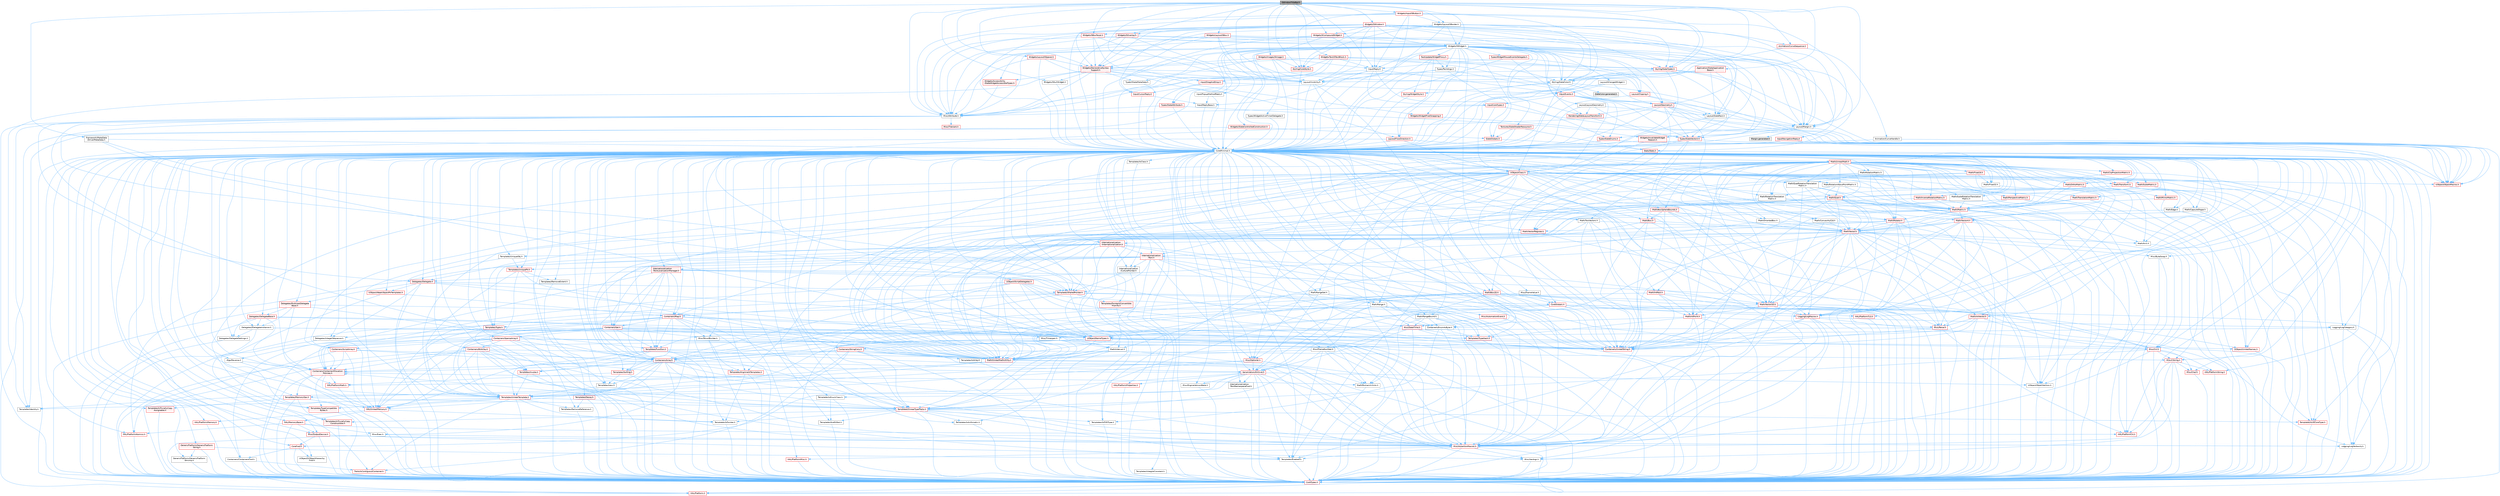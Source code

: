 digraph "SWindowTitleBar.h"
{
 // INTERACTIVE_SVG=YES
 // LATEX_PDF_SIZE
  bgcolor="transparent";
  edge [fontname=Helvetica,fontsize=10,labelfontname=Helvetica,labelfontsize=10];
  node [fontname=Helvetica,fontsize=10,shape=box,height=0.2,width=0.4];
  Node1 [id="Node000001",label="SWindowTitleBar.h",height=0.2,width=0.4,color="gray40", fillcolor="grey60", style="filled", fontcolor="black",tooltip=" "];
  Node1 -> Node2 [id="edge1_Node000001_Node000002",color="steelblue1",style="solid",tooltip=" "];
  Node2 [id="Node000002",label="CoreMinimal.h",height=0.2,width=0.4,color="grey40", fillcolor="white", style="filled",URL="$d7/d67/CoreMinimal_8h.html",tooltip=" "];
  Node2 -> Node3 [id="edge2_Node000002_Node000003",color="steelblue1",style="solid",tooltip=" "];
  Node3 [id="Node000003",label="CoreTypes.h",height=0.2,width=0.4,color="red", fillcolor="#FFF0F0", style="filled",URL="$dc/dec/CoreTypes_8h.html",tooltip=" "];
  Node3 -> Node4 [id="edge3_Node000003_Node000004",color="steelblue1",style="solid",tooltip=" "];
  Node4 [id="Node000004",label="HAL/Platform.h",height=0.2,width=0.4,color="red", fillcolor="#FFF0F0", style="filled",URL="$d9/dd0/Platform_8h.html",tooltip=" "];
  Node2 -> Node17 [id="edge4_Node000002_Node000017",color="steelblue1",style="solid",tooltip=" "];
  Node17 [id="Node000017",label="CoreFwd.h",height=0.2,width=0.4,color="red", fillcolor="#FFF0F0", style="filled",URL="$d1/d1e/CoreFwd_8h.html",tooltip=" "];
  Node17 -> Node3 [id="edge5_Node000017_Node000003",color="steelblue1",style="solid",tooltip=" "];
  Node17 -> Node18 [id="edge6_Node000017_Node000018",color="steelblue1",style="solid",tooltip=" "];
  Node18 [id="Node000018",label="Containers/ContainersFwd.h",height=0.2,width=0.4,color="grey40", fillcolor="white", style="filled",URL="$d4/d0a/ContainersFwd_8h.html",tooltip=" "];
  Node18 -> Node4 [id="edge7_Node000018_Node000004",color="steelblue1",style="solid",tooltip=" "];
  Node18 -> Node3 [id="edge8_Node000018_Node000003",color="steelblue1",style="solid",tooltip=" "];
  Node18 -> Node19 [id="edge9_Node000018_Node000019",color="steelblue1",style="solid",tooltip=" "];
  Node19 [id="Node000019",label="Traits/IsContiguousContainer.h",height=0.2,width=0.4,color="red", fillcolor="#FFF0F0", style="filled",URL="$d5/d3c/IsContiguousContainer_8h.html",tooltip=" "];
  Node19 -> Node3 [id="edge10_Node000019_Node000003",color="steelblue1",style="solid",tooltip=" "];
  Node17 -> Node23 [id="edge11_Node000017_Node000023",color="steelblue1",style="solid",tooltip=" "];
  Node23 [id="Node000023",label="UObject/UObjectHierarchy\lFwd.h",height=0.2,width=0.4,color="grey40", fillcolor="white", style="filled",URL="$d3/d13/UObjectHierarchyFwd_8h.html",tooltip=" "];
  Node2 -> Node23 [id="edge12_Node000002_Node000023",color="steelblue1",style="solid",tooltip=" "];
  Node2 -> Node18 [id="edge13_Node000002_Node000018",color="steelblue1",style="solid",tooltip=" "];
  Node2 -> Node24 [id="edge14_Node000002_Node000024",color="steelblue1",style="solid",tooltip=" "];
  Node24 [id="Node000024",label="Misc/VarArgs.h",height=0.2,width=0.4,color="grey40", fillcolor="white", style="filled",URL="$d5/d6f/VarArgs_8h.html",tooltip=" "];
  Node24 -> Node3 [id="edge15_Node000024_Node000003",color="steelblue1",style="solid",tooltip=" "];
  Node2 -> Node25 [id="edge16_Node000002_Node000025",color="steelblue1",style="solid",tooltip=" "];
  Node25 [id="Node000025",label="Logging/LogVerbosity.h",height=0.2,width=0.4,color="grey40", fillcolor="white", style="filled",URL="$d2/d8f/LogVerbosity_8h.html",tooltip=" "];
  Node25 -> Node3 [id="edge17_Node000025_Node000003",color="steelblue1",style="solid",tooltip=" "];
  Node2 -> Node26 [id="edge18_Node000002_Node000026",color="steelblue1",style="solid",tooltip=" "];
  Node26 [id="Node000026",label="Misc/OutputDevice.h",height=0.2,width=0.4,color="red", fillcolor="#FFF0F0", style="filled",URL="$d7/d32/OutputDevice_8h.html",tooltip=" "];
  Node26 -> Node17 [id="edge19_Node000026_Node000017",color="steelblue1",style="solid",tooltip=" "];
  Node26 -> Node3 [id="edge20_Node000026_Node000003",color="steelblue1",style="solid",tooltip=" "];
  Node26 -> Node25 [id="edge21_Node000026_Node000025",color="steelblue1",style="solid",tooltip=" "];
  Node26 -> Node24 [id="edge22_Node000026_Node000024",color="steelblue1",style="solid",tooltip=" "];
  Node2 -> Node32 [id="edge23_Node000002_Node000032",color="steelblue1",style="solid",tooltip=" "];
  Node32 [id="Node000032",label="HAL/PlatformCrt.h",height=0.2,width=0.4,color="red", fillcolor="#FFF0F0", style="filled",URL="$d8/d75/PlatformCrt_8h.html",tooltip=" "];
  Node2 -> Node42 [id="edge24_Node000002_Node000042",color="steelblue1",style="solid",tooltip=" "];
  Node42 [id="Node000042",label="HAL/PlatformMisc.h",height=0.2,width=0.4,color="red", fillcolor="#FFF0F0", style="filled",URL="$d0/df5/PlatformMisc_8h.html",tooltip=" "];
  Node42 -> Node3 [id="edge25_Node000042_Node000003",color="steelblue1",style="solid",tooltip=" "];
  Node2 -> Node61 [id="edge26_Node000002_Node000061",color="steelblue1",style="solid",tooltip=" "];
  Node61 [id="Node000061",label="Misc/AssertionMacros.h",height=0.2,width=0.4,color="red", fillcolor="#FFF0F0", style="filled",URL="$d0/dfa/AssertionMacros_8h.html",tooltip=" "];
  Node61 -> Node3 [id="edge27_Node000061_Node000003",color="steelblue1",style="solid",tooltip=" "];
  Node61 -> Node4 [id="edge28_Node000061_Node000004",color="steelblue1",style="solid",tooltip=" "];
  Node61 -> Node42 [id="edge29_Node000061_Node000042",color="steelblue1",style="solid",tooltip=" "];
  Node61 -> Node62 [id="edge30_Node000061_Node000062",color="steelblue1",style="solid",tooltip=" "];
  Node62 [id="Node000062",label="Templates/EnableIf.h",height=0.2,width=0.4,color="grey40", fillcolor="white", style="filled",URL="$d7/d60/EnableIf_8h.html",tooltip=" "];
  Node62 -> Node3 [id="edge31_Node000062_Node000003",color="steelblue1",style="solid",tooltip=" "];
  Node61 -> Node24 [id="edge32_Node000061_Node000024",color="steelblue1",style="solid",tooltip=" "];
  Node2 -> Node70 [id="edge33_Node000002_Node000070",color="steelblue1",style="solid",tooltip=" "];
  Node70 [id="Node000070",label="Templates/IsPointer.h",height=0.2,width=0.4,color="grey40", fillcolor="white", style="filled",URL="$d7/d05/IsPointer_8h.html",tooltip=" "];
  Node70 -> Node3 [id="edge34_Node000070_Node000003",color="steelblue1",style="solid",tooltip=" "];
  Node2 -> Node71 [id="edge35_Node000002_Node000071",color="steelblue1",style="solid",tooltip=" "];
  Node71 [id="Node000071",label="HAL/PlatformMemory.h",height=0.2,width=0.4,color="red", fillcolor="#FFF0F0", style="filled",URL="$de/d68/PlatformMemory_8h.html",tooltip=" "];
  Node71 -> Node3 [id="edge36_Node000071_Node000003",color="steelblue1",style="solid",tooltip=" "];
  Node2 -> Node54 [id="edge37_Node000002_Node000054",color="steelblue1",style="solid",tooltip=" "];
  Node54 [id="Node000054",label="HAL/PlatformAtomics.h",height=0.2,width=0.4,color="red", fillcolor="#FFF0F0", style="filled",URL="$d3/d36/PlatformAtomics_8h.html",tooltip=" "];
  Node54 -> Node3 [id="edge38_Node000054_Node000003",color="steelblue1",style="solid",tooltip=" "];
  Node2 -> Node76 [id="edge39_Node000002_Node000076",color="steelblue1",style="solid",tooltip=" "];
  Node76 [id="Node000076",label="Misc/Exec.h",height=0.2,width=0.4,color="grey40", fillcolor="white", style="filled",URL="$de/ddb/Exec_8h.html",tooltip=" "];
  Node76 -> Node3 [id="edge40_Node000076_Node000003",color="steelblue1",style="solid",tooltip=" "];
  Node76 -> Node61 [id="edge41_Node000076_Node000061",color="steelblue1",style="solid",tooltip=" "];
  Node2 -> Node77 [id="edge42_Node000002_Node000077",color="steelblue1",style="solid",tooltip=" "];
  Node77 [id="Node000077",label="HAL/MemoryBase.h",height=0.2,width=0.4,color="red", fillcolor="#FFF0F0", style="filled",URL="$d6/d9f/MemoryBase_8h.html",tooltip=" "];
  Node77 -> Node3 [id="edge43_Node000077_Node000003",color="steelblue1",style="solid",tooltip=" "];
  Node77 -> Node54 [id="edge44_Node000077_Node000054",color="steelblue1",style="solid",tooltip=" "];
  Node77 -> Node32 [id="edge45_Node000077_Node000032",color="steelblue1",style="solid",tooltip=" "];
  Node77 -> Node76 [id="edge46_Node000077_Node000076",color="steelblue1",style="solid",tooltip=" "];
  Node77 -> Node26 [id="edge47_Node000077_Node000026",color="steelblue1",style="solid",tooltip=" "];
  Node2 -> Node87 [id="edge48_Node000002_Node000087",color="steelblue1",style="solid",tooltip=" "];
  Node87 [id="Node000087",label="HAL/UnrealMemory.h",height=0.2,width=0.4,color="red", fillcolor="#FFF0F0", style="filled",URL="$d9/d96/UnrealMemory_8h.html",tooltip=" "];
  Node87 -> Node3 [id="edge49_Node000087_Node000003",color="steelblue1",style="solid",tooltip=" "];
  Node87 -> Node77 [id="edge50_Node000087_Node000077",color="steelblue1",style="solid",tooltip=" "];
  Node87 -> Node71 [id="edge51_Node000087_Node000071",color="steelblue1",style="solid",tooltip=" "];
  Node87 -> Node70 [id="edge52_Node000087_Node000070",color="steelblue1",style="solid",tooltip=" "];
  Node2 -> Node89 [id="edge53_Node000002_Node000089",color="steelblue1",style="solid",tooltip=" "];
  Node89 [id="Node000089",label="Templates/IsArithmetic.h",height=0.2,width=0.4,color="grey40", fillcolor="white", style="filled",URL="$d2/d5d/IsArithmetic_8h.html",tooltip=" "];
  Node89 -> Node3 [id="edge54_Node000089_Node000003",color="steelblue1",style="solid",tooltip=" "];
  Node2 -> Node83 [id="edge55_Node000002_Node000083",color="steelblue1",style="solid",tooltip=" "];
  Node83 [id="Node000083",label="Templates/AndOrNot.h",height=0.2,width=0.4,color="grey40", fillcolor="white", style="filled",URL="$db/d0a/AndOrNot_8h.html",tooltip=" "];
  Node83 -> Node3 [id="edge56_Node000083_Node000003",color="steelblue1",style="solid",tooltip=" "];
  Node2 -> Node90 [id="edge57_Node000002_Node000090",color="steelblue1",style="solid",tooltip=" "];
  Node90 [id="Node000090",label="Templates/IsPODType.h",height=0.2,width=0.4,color="grey40", fillcolor="white", style="filled",URL="$d7/db1/IsPODType_8h.html",tooltip=" "];
  Node90 -> Node3 [id="edge58_Node000090_Node000003",color="steelblue1",style="solid",tooltip=" "];
  Node2 -> Node91 [id="edge59_Node000002_Node000091",color="steelblue1",style="solid",tooltip=" "];
  Node91 [id="Node000091",label="Templates/IsUECoreType.h",height=0.2,width=0.4,color="red", fillcolor="#FFF0F0", style="filled",URL="$d1/db8/IsUECoreType_8h.html",tooltip=" "];
  Node91 -> Node3 [id="edge60_Node000091_Node000003",color="steelblue1",style="solid",tooltip=" "];
  Node2 -> Node84 [id="edge61_Node000002_Node000084",color="steelblue1",style="solid",tooltip=" "];
  Node84 [id="Node000084",label="Templates/IsTriviallyCopy\lConstructible.h",height=0.2,width=0.4,color="red", fillcolor="#FFF0F0", style="filled",URL="$d3/d78/IsTriviallyCopyConstructible_8h.html",tooltip=" "];
  Node84 -> Node3 [id="edge62_Node000084_Node000003",color="steelblue1",style="solid",tooltip=" "];
  Node2 -> Node92 [id="edge63_Node000002_Node000092",color="steelblue1",style="solid",tooltip=" "];
  Node92 [id="Node000092",label="Templates/UnrealTypeTraits.h",height=0.2,width=0.4,color="red", fillcolor="#FFF0F0", style="filled",URL="$d2/d2d/UnrealTypeTraits_8h.html",tooltip=" "];
  Node92 -> Node3 [id="edge64_Node000092_Node000003",color="steelblue1",style="solid",tooltip=" "];
  Node92 -> Node70 [id="edge65_Node000092_Node000070",color="steelblue1",style="solid",tooltip=" "];
  Node92 -> Node61 [id="edge66_Node000092_Node000061",color="steelblue1",style="solid",tooltip=" "];
  Node92 -> Node83 [id="edge67_Node000092_Node000083",color="steelblue1",style="solid",tooltip=" "];
  Node92 -> Node62 [id="edge68_Node000092_Node000062",color="steelblue1",style="solid",tooltip=" "];
  Node92 -> Node89 [id="edge69_Node000092_Node000089",color="steelblue1",style="solid",tooltip=" "];
  Node92 -> Node90 [id="edge70_Node000092_Node000090",color="steelblue1",style="solid",tooltip=" "];
  Node92 -> Node91 [id="edge71_Node000092_Node000091",color="steelblue1",style="solid",tooltip=" "];
  Node92 -> Node84 [id="edge72_Node000092_Node000084",color="steelblue1",style="solid",tooltip=" "];
  Node2 -> Node62 [id="edge73_Node000002_Node000062",color="steelblue1",style="solid",tooltip=" "];
  Node2 -> Node94 [id="edge74_Node000002_Node000094",color="steelblue1",style="solid",tooltip=" "];
  Node94 [id="Node000094",label="Templates/RemoveReference.h",height=0.2,width=0.4,color="grey40", fillcolor="white", style="filled",URL="$da/dbe/RemoveReference_8h.html",tooltip=" "];
  Node94 -> Node3 [id="edge75_Node000094_Node000003",color="steelblue1",style="solid",tooltip=" "];
  Node2 -> Node95 [id="edge76_Node000002_Node000095",color="steelblue1",style="solid",tooltip=" "];
  Node95 [id="Node000095",label="Templates/IntegralConstant.h",height=0.2,width=0.4,color="grey40", fillcolor="white", style="filled",URL="$db/d1b/IntegralConstant_8h.html",tooltip=" "];
  Node95 -> Node3 [id="edge77_Node000095_Node000003",color="steelblue1",style="solid",tooltip=" "];
  Node2 -> Node96 [id="edge78_Node000002_Node000096",color="steelblue1",style="solid",tooltip=" "];
  Node96 [id="Node000096",label="Templates/IsClass.h",height=0.2,width=0.4,color="grey40", fillcolor="white", style="filled",URL="$db/dcb/IsClass_8h.html",tooltip=" "];
  Node96 -> Node3 [id="edge79_Node000096_Node000003",color="steelblue1",style="solid",tooltip=" "];
  Node2 -> Node97 [id="edge80_Node000002_Node000097",color="steelblue1",style="solid",tooltip=" "];
  Node97 [id="Node000097",label="Templates/TypeCompatible\lBytes.h",height=0.2,width=0.4,color="red", fillcolor="#FFF0F0", style="filled",URL="$df/d0a/TypeCompatibleBytes_8h.html",tooltip=" "];
  Node97 -> Node3 [id="edge81_Node000097_Node000003",color="steelblue1",style="solid",tooltip=" "];
  Node2 -> Node19 [id="edge82_Node000002_Node000019",color="steelblue1",style="solid",tooltip=" "];
  Node2 -> Node98 [id="edge83_Node000002_Node000098",color="steelblue1",style="solid",tooltip=" "];
  Node98 [id="Node000098",label="Templates/UnrealTemplate.h",height=0.2,width=0.4,color="red", fillcolor="#FFF0F0", style="filled",URL="$d4/d24/UnrealTemplate_8h.html",tooltip=" "];
  Node98 -> Node3 [id="edge84_Node000098_Node000003",color="steelblue1",style="solid",tooltip=" "];
  Node98 -> Node70 [id="edge85_Node000098_Node000070",color="steelblue1",style="solid",tooltip=" "];
  Node98 -> Node87 [id="edge86_Node000098_Node000087",color="steelblue1",style="solid",tooltip=" "];
  Node98 -> Node92 [id="edge87_Node000098_Node000092",color="steelblue1",style="solid",tooltip=" "];
  Node98 -> Node94 [id="edge88_Node000098_Node000094",color="steelblue1",style="solid",tooltip=" "];
  Node98 -> Node97 [id="edge89_Node000098_Node000097",color="steelblue1",style="solid",tooltip=" "];
  Node98 -> Node65 [id="edge90_Node000098_Node000065",color="steelblue1",style="solid",tooltip=" "];
  Node65 [id="Node000065",label="Templates/Identity.h",height=0.2,width=0.4,color="grey40", fillcolor="white", style="filled",URL="$d0/dd5/Identity_8h.html",tooltip=" "];
  Node98 -> Node19 [id="edge91_Node000098_Node000019",color="steelblue1",style="solid",tooltip=" "];
  Node2 -> Node47 [id="edge92_Node000002_Node000047",color="steelblue1",style="solid",tooltip=" "];
  Node47 [id="Node000047",label="Math/NumericLimits.h",height=0.2,width=0.4,color="grey40", fillcolor="white", style="filled",URL="$df/d1b/NumericLimits_8h.html",tooltip=" "];
  Node47 -> Node3 [id="edge93_Node000047_Node000003",color="steelblue1",style="solid",tooltip=" "];
  Node2 -> Node102 [id="edge94_Node000002_Node000102",color="steelblue1",style="solid",tooltip=" "];
  Node102 [id="Node000102",label="HAL/PlatformMath.h",height=0.2,width=0.4,color="red", fillcolor="#FFF0F0", style="filled",URL="$dc/d53/PlatformMath_8h.html",tooltip=" "];
  Node102 -> Node3 [id="edge95_Node000102_Node000003",color="steelblue1",style="solid",tooltip=" "];
  Node2 -> Node85 [id="edge96_Node000002_Node000085",color="steelblue1",style="solid",tooltip=" "];
  Node85 [id="Node000085",label="Templates/IsTriviallyCopy\lAssignable.h",height=0.2,width=0.4,color="red", fillcolor="#FFF0F0", style="filled",URL="$d2/df2/IsTriviallyCopyAssignable_8h.html",tooltip=" "];
  Node85 -> Node3 [id="edge97_Node000085_Node000003",color="steelblue1",style="solid",tooltip=" "];
  Node2 -> Node110 [id="edge98_Node000002_Node000110",color="steelblue1",style="solid",tooltip=" "];
  Node110 [id="Node000110",label="Templates/MemoryOps.h",height=0.2,width=0.4,color="red", fillcolor="#FFF0F0", style="filled",URL="$db/dea/MemoryOps_8h.html",tooltip=" "];
  Node110 -> Node3 [id="edge99_Node000110_Node000003",color="steelblue1",style="solid",tooltip=" "];
  Node110 -> Node87 [id="edge100_Node000110_Node000087",color="steelblue1",style="solid",tooltip=" "];
  Node110 -> Node85 [id="edge101_Node000110_Node000085",color="steelblue1",style="solid",tooltip=" "];
  Node110 -> Node84 [id="edge102_Node000110_Node000084",color="steelblue1",style="solid",tooltip=" "];
  Node110 -> Node92 [id="edge103_Node000110_Node000092",color="steelblue1",style="solid",tooltip=" "];
  Node2 -> Node111 [id="edge104_Node000002_Node000111",color="steelblue1",style="solid",tooltip=" "];
  Node111 [id="Node000111",label="Containers/ContainerAllocation\lPolicies.h",height=0.2,width=0.4,color="red", fillcolor="#FFF0F0", style="filled",URL="$d7/dff/ContainerAllocationPolicies_8h.html",tooltip=" "];
  Node111 -> Node3 [id="edge105_Node000111_Node000003",color="steelblue1",style="solid",tooltip=" "];
  Node111 -> Node111 [id="edge106_Node000111_Node000111",color="steelblue1",style="solid",tooltip=" "];
  Node111 -> Node102 [id="edge107_Node000111_Node000102",color="steelblue1",style="solid",tooltip=" "];
  Node111 -> Node87 [id="edge108_Node000111_Node000087",color="steelblue1",style="solid",tooltip=" "];
  Node111 -> Node47 [id="edge109_Node000111_Node000047",color="steelblue1",style="solid",tooltip=" "];
  Node111 -> Node61 [id="edge110_Node000111_Node000061",color="steelblue1",style="solid",tooltip=" "];
  Node111 -> Node110 [id="edge111_Node000111_Node000110",color="steelblue1",style="solid",tooltip=" "];
  Node111 -> Node97 [id="edge112_Node000111_Node000097",color="steelblue1",style="solid",tooltip=" "];
  Node2 -> Node114 [id="edge113_Node000002_Node000114",color="steelblue1",style="solid",tooltip=" "];
  Node114 [id="Node000114",label="Templates/IsEnumClass.h",height=0.2,width=0.4,color="grey40", fillcolor="white", style="filled",URL="$d7/d15/IsEnumClass_8h.html",tooltip=" "];
  Node114 -> Node3 [id="edge114_Node000114_Node000003",color="steelblue1",style="solid",tooltip=" "];
  Node114 -> Node83 [id="edge115_Node000114_Node000083",color="steelblue1",style="solid",tooltip=" "];
  Node2 -> Node115 [id="edge116_Node000002_Node000115",color="steelblue1",style="solid",tooltip=" "];
  Node115 [id="Node000115",label="HAL/PlatformProperties.h",height=0.2,width=0.4,color="red", fillcolor="#FFF0F0", style="filled",URL="$d9/db0/PlatformProperties_8h.html",tooltip=" "];
  Node115 -> Node3 [id="edge117_Node000115_Node000003",color="steelblue1",style="solid",tooltip=" "];
  Node2 -> Node118 [id="edge118_Node000002_Node000118",color="steelblue1",style="solid",tooltip=" "];
  Node118 [id="Node000118",label="Misc/EngineVersionBase.h",height=0.2,width=0.4,color="grey40", fillcolor="white", style="filled",URL="$d5/d2b/EngineVersionBase_8h.html",tooltip=" "];
  Node118 -> Node3 [id="edge119_Node000118_Node000003",color="steelblue1",style="solid",tooltip=" "];
  Node2 -> Node119 [id="edge120_Node000002_Node000119",color="steelblue1",style="solid",tooltip=" "];
  Node119 [id="Node000119",label="Internationalization\l/TextNamespaceFwd.h",height=0.2,width=0.4,color="grey40", fillcolor="white", style="filled",URL="$d8/d97/TextNamespaceFwd_8h.html",tooltip=" "];
  Node119 -> Node3 [id="edge121_Node000119_Node000003",color="steelblue1",style="solid",tooltip=" "];
  Node2 -> Node120 [id="edge122_Node000002_Node000120",color="steelblue1",style="solid",tooltip=" "];
  Node120 [id="Node000120",label="Serialization/Archive.h",height=0.2,width=0.4,color="red", fillcolor="#FFF0F0", style="filled",URL="$d7/d3b/Archive_8h.html",tooltip=" "];
  Node120 -> Node17 [id="edge123_Node000120_Node000017",color="steelblue1",style="solid",tooltip=" "];
  Node120 -> Node3 [id="edge124_Node000120_Node000003",color="steelblue1",style="solid",tooltip=" "];
  Node120 -> Node115 [id="edge125_Node000120_Node000115",color="steelblue1",style="solid",tooltip=" "];
  Node120 -> Node119 [id="edge126_Node000120_Node000119",color="steelblue1",style="solid",tooltip=" "];
  Node120 -> Node61 [id="edge127_Node000120_Node000061",color="steelblue1",style="solid",tooltip=" "];
  Node120 -> Node118 [id="edge128_Node000120_Node000118",color="steelblue1",style="solid",tooltip=" "];
  Node120 -> Node24 [id="edge129_Node000120_Node000024",color="steelblue1",style="solid",tooltip=" "];
  Node120 -> Node62 [id="edge130_Node000120_Node000062",color="steelblue1",style="solid",tooltip=" "];
  Node120 -> Node114 [id="edge131_Node000120_Node000114",color="steelblue1",style="solid",tooltip=" "];
  Node120 -> Node98 [id="edge132_Node000120_Node000098",color="steelblue1",style="solid",tooltip=" "];
  Node120 -> Node123 [id="edge133_Node000120_Node000123",color="steelblue1",style="solid",tooltip=" "];
  Node123 [id="Node000123",label="UObject/ObjectVersion.h",height=0.2,width=0.4,color="grey40", fillcolor="white", style="filled",URL="$da/d63/ObjectVersion_8h.html",tooltip=" "];
  Node123 -> Node3 [id="edge134_Node000123_Node000003",color="steelblue1",style="solid",tooltip=" "];
  Node2 -> Node124 [id="edge135_Node000002_Node000124",color="steelblue1",style="solid",tooltip=" "];
  Node124 [id="Node000124",label="Templates/Less.h",height=0.2,width=0.4,color="grey40", fillcolor="white", style="filled",URL="$de/dc8/Less_8h.html",tooltip=" "];
  Node124 -> Node3 [id="edge136_Node000124_Node000003",color="steelblue1",style="solid",tooltip=" "];
  Node124 -> Node98 [id="edge137_Node000124_Node000098",color="steelblue1",style="solid",tooltip=" "];
  Node2 -> Node125 [id="edge138_Node000002_Node000125",color="steelblue1",style="solid",tooltip=" "];
  Node125 [id="Node000125",label="Templates/Sorting.h",height=0.2,width=0.4,color="red", fillcolor="#FFF0F0", style="filled",URL="$d3/d9e/Sorting_8h.html",tooltip=" "];
  Node125 -> Node3 [id="edge139_Node000125_Node000003",color="steelblue1",style="solid",tooltip=" "];
  Node125 -> Node102 [id="edge140_Node000125_Node000102",color="steelblue1",style="solid",tooltip=" "];
  Node125 -> Node124 [id="edge141_Node000125_Node000124",color="steelblue1",style="solid",tooltip=" "];
  Node2 -> Node136 [id="edge142_Node000002_Node000136",color="steelblue1",style="solid",tooltip=" "];
  Node136 [id="Node000136",label="Misc/Char.h",height=0.2,width=0.4,color="red", fillcolor="#FFF0F0", style="filled",URL="$d0/d58/Char_8h.html",tooltip=" "];
  Node136 -> Node3 [id="edge143_Node000136_Node000003",color="steelblue1",style="solid",tooltip=" "];
  Node2 -> Node139 [id="edge144_Node000002_Node000139",color="steelblue1",style="solid",tooltip=" "];
  Node139 [id="Node000139",label="GenericPlatform/GenericPlatform\lStricmp.h",height=0.2,width=0.4,color="grey40", fillcolor="white", style="filled",URL="$d2/d86/GenericPlatformStricmp_8h.html",tooltip=" "];
  Node139 -> Node3 [id="edge145_Node000139_Node000003",color="steelblue1",style="solid",tooltip=" "];
  Node2 -> Node140 [id="edge146_Node000002_Node000140",color="steelblue1",style="solid",tooltip=" "];
  Node140 [id="Node000140",label="GenericPlatform/GenericPlatform\lString.h",height=0.2,width=0.4,color="red", fillcolor="#FFF0F0", style="filled",URL="$dd/d20/GenericPlatformString_8h.html",tooltip=" "];
  Node140 -> Node3 [id="edge147_Node000140_Node000003",color="steelblue1",style="solid",tooltip=" "];
  Node140 -> Node139 [id="edge148_Node000140_Node000139",color="steelblue1",style="solid",tooltip=" "];
  Node140 -> Node62 [id="edge149_Node000140_Node000062",color="steelblue1",style="solid",tooltip=" "];
  Node2 -> Node73 [id="edge150_Node000002_Node000073",color="steelblue1",style="solid",tooltip=" "];
  Node73 [id="Node000073",label="HAL/PlatformString.h",height=0.2,width=0.4,color="red", fillcolor="#FFF0F0", style="filled",URL="$db/db5/PlatformString_8h.html",tooltip=" "];
  Node73 -> Node3 [id="edge151_Node000073_Node000003",color="steelblue1",style="solid",tooltip=" "];
  Node2 -> Node143 [id="edge152_Node000002_Node000143",color="steelblue1",style="solid",tooltip=" "];
  Node143 [id="Node000143",label="Misc/CString.h",height=0.2,width=0.4,color="red", fillcolor="#FFF0F0", style="filled",URL="$d2/d49/CString_8h.html",tooltip=" "];
  Node143 -> Node3 [id="edge153_Node000143_Node000003",color="steelblue1",style="solid",tooltip=" "];
  Node143 -> Node32 [id="edge154_Node000143_Node000032",color="steelblue1",style="solid",tooltip=" "];
  Node143 -> Node73 [id="edge155_Node000143_Node000073",color="steelblue1",style="solid",tooltip=" "];
  Node143 -> Node61 [id="edge156_Node000143_Node000061",color="steelblue1",style="solid",tooltip=" "];
  Node143 -> Node136 [id="edge157_Node000143_Node000136",color="steelblue1",style="solid",tooltip=" "];
  Node143 -> Node24 [id="edge158_Node000143_Node000024",color="steelblue1",style="solid",tooltip=" "];
  Node2 -> Node144 [id="edge159_Node000002_Node000144",color="steelblue1",style="solid",tooltip=" "];
  Node144 [id="Node000144",label="Misc/Crc.h",height=0.2,width=0.4,color="red", fillcolor="#FFF0F0", style="filled",URL="$d4/dd2/Crc_8h.html",tooltip=" "];
  Node144 -> Node3 [id="edge160_Node000144_Node000003",color="steelblue1",style="solid",tooltip=" "];
  Node144 -> Node73 [id="edge161_Node000144_Node000073",color="steelblue1",style="solid",tooltip=" "];
  Node144 -> Node61 [id="edge162_Node000144_Node000061",color="steelblue1",style="solid",tooltip=" "];
  Node144 -> Node143 [id="edge163_Node000144_Node000143",color="steelblue1",style="solid",tooltip=" "];
  Node144 -> Node136 [id="edge164_Node000144_Node000136",color="steelblue1",style="solid",tooltip=" "];
  Node144 -> Node92 [id="edge165_Node000144_Node000092",color="steelblue1",style="solid",tooltip=" "];
  Node2 -> Node135 [id="edge166_Node000002_Node000135",color="steelblue1",style="solid",tooltip=" "];
  Node135 [id="Node000135",label="Math/UnrealMathUtility.h",height=0.2,width=0.4,color="red", fillcolor="#FFF0F0", style="filled",URL="$db/db8/UnrealMathUtility_8h.html",tooltip=" "];
  Node135 -> Node3 [id="edge167_Node000135_Node000003",color="steelblue1",style="solid",tooltip=" "];
  Node135 -> Node61 [id="edge168_Node000135_Node000061",color="steelblue1",style="solid",tooltip=" "];
  Node135 -> Node102 [id="edge169_Node000135_Node000102",color="steelblue1",style="solid",tooltip=" "];
  Node135 -> Node65 [id="edge170_Node000135_Node000065",color="steelblue1",style="solid",tooltip=" "];
  Node2 -> Node145 [id="edge171_Node000002_Node000145",color="steelblue1",style="solid",tooltip=" "];
  Node145 [id="Node000145",label="Containers/UnrealString.h",height=0.2,width=0.4,color="red", fillcolor="#FFF0F0", style="filled",URL="$d5/dba/UnrealString_8h.html",tooltip=" "];
  Node2 -> Node149 [id="edge172_Node000002_Node000149",color="steelblue1",style="solid",tooltip=" "];
  Node149 [id="Node000149",label="Containers/Array.h",height=0.2,width=0.4,color="red", fillcolor="#FFF0F0", style="filled",URL="$df/dd0/Array_8h.html",tooltip=" "];
  Node149 -> Node3 [id="edge173_Node000149_Node000003",color="steelblue1",style="solid",tooltip=" "];
  Node149 -> Node61 [id="edge174_Node000149_Node000061",color="steelblue1",style="solid",tooltip=" "];
  Node149 -> Node87 [id="edge175_Node000149_Node000087",color="steelblue1",style="solid",tooltip=" "];
  Node149 -> Node92 [id="edge176_Node000149_Node000092",color="steelblue1",style="solid",tooltip=" "];
  Node149 -> Node98 [id="edge177_Node000149_Node000098",color="steelblue1",style="solid",tooltip=" "];
  Node149 -> Node111 [id="edge178_Node000149_Node000111",color="steelblue1",style="solid",tooltip=" "];
  Node149 -> Node120 [id="edge179_Node000149_Node000120",color="steelblue1",style="solid",tooltip=" "];
  Node149 -> Node128 [id="edge180_Node000149_Node000128",color="steelblue1",style="solid",tooltip=" "];
  Node128 [id="Node000128",label="Templates/Invoke.h",height=0.2,width=0.4,color="red", fillcolor="#FFF0F0", style="filled",URL="$d7/deb/Invoke_8h.html",tooltip=" "];
  Node128 -> Node3 [id="edge181_Node000128_Node000003",color="steelblue1",style="solid",tooltip=" "];
  Node128 -> Node98 [id="edge182_Node000128_Node000098",color="steelblue1",style="solid",tooltip=" "];
  Node149 -> Node124 [id="edge183_Node000149_Node000124",color="steelblue1",style="solid",tooltip=" "];
  Node149 -> Node125 [id="edge184_Node000149_Node000125",color="steelblue1",style="solid",tooltip=" "];
  Node149 -> Node172 [id="edge185_Node000149_Node000172",color="steelblue1",style="solid",tooltip=" "];
  Node172 [id="Node000172",label="Templates/AlignmentTemplates.h",height=0.2,width=0.4,color="red", fillcolor="#FFF0F0", style="filled",URL="$dd/d32/AlignmentTemplates_8h.html",tooltip=" "];
  Node172 -> Node3 [id="edge186_Node000172_Node000003",color="steelblue1",style="solid",tooltip=" "];
  Node172 -> Node70 [id="edge187_Node000172_Node000070",color="steelblue1",style="solid",tooltip=" "];
  Node2 -> Node173 [id="edge188_Node000002_Node000173",color="steelblue1",style="solid",tooltip=" "];
  Node173 [id="Node000173",label="Misc/FrameNumber.h",height=0.2,width=0.4,color="grey40", fillcolor="white", style="filled",URL="$dd/dbd/FrameNumber_8h.html",tooltip=" "];
  Node173 -> Node3 [id="edge189_Node000173_Node000003",color="steelblue1",style="solid",tooltip=" "];
  Node173 -> Node47 [id="edge190_Node000173_Node000047",color="steelblue1",style="solid",tooltip=" "];
  Node173 -> Node135 [id="edge191_Node000173_Node000135",color="steelblue1",style="solid",tooltip=" "];
  Node173 -> Node62 [id="edge192_Node000173_Node000062",color="steelblue1",style="solid",tooltip=" "];
  Node173 -> Node92 [id="edge193_Node000173_Node000092",color="steelblue1",style="solid",tooltip=" "];
  Node2 -> Node174 [id="edge194_Node000002_Node000174",color="steelblue1",style="solid",tooltip=" "];
  Node174 [id="Node000174",label="Misc/Timespan.h",height=0.2,width=0.4,color="grey40", fillcolor="white", style="filled",URL="$da/dd9/Timespan_8h.html",tooltip=" "];
  Node174 -> Node3 [id="edge195_Node000174_Node000003",color="steelblue1",style="solid",tooltip=" "];
  Node174 -> Node175 [id="edge196_Node000174_Node000175",color="steelblue1",style="solid",tooltip=" "];
  Node175 [id="Node000175",label="Math/Interval.h",height=0.2,width=0.4,color="grey40", fillcolor="white", style="filled",URL="$d1/d55/Interval_8h.html",tooltip=" "];
  Node175 -> Node3 [id="edge197_Node000175_Node000003",color="steelblue1",style="solid",tooltip=" "];
  Node175 -> Node89 [id="edge198_Node000175_Node000089",color="steelblue1",style="solid",tooltip=" "];
  Node175 -> Node92 [id="edge199_Node000175_Node000092",color="steelblue1",style="solid",tooltip=" "];
  Node175 -> Node47 [id="edge200_Node000175_Node000047",color="steelblue1",style="solid",tooltip=" "];
  Node175 -> Node135 [id="edge201_Node000175_Node000135",color="steelblue1",style="solid",tooltip=" "];
  Node174 -> Node135 [id="edge202_Node000174_Node000135",color="steelblue1",style="solid",tooltip=" "];
  Node174 -> Node61 [id="edge203_Node000174_Node000061",color="steelblue1",style="solid",tooltip=" "];
  Node2 -> Node176 [id="edge204_Node000002_Node000176",color="steelblue1",style="solid",tooltip=" "];
  Node176 [id="Node000176",label="Containers/StringConv.h",height=0.2,width=0.4,color="red", fillcolor="#FFF0F0", style="filled",URL="$d3/ddf/StringConv_8h.html",tooltip=" "];
  Node176 -> Node3 [id="edge205_Node000176_Node000003",color="steelblue1",style="solid",tooltip=" "];
  Node176 -> Node61 [id="edge206_Node000176_Node000061",color="steelblue1",style="solid",tooltip=" "];
  Node176 -> Node111 [id="edge207_Node000176_Node000111",color="steelblue1",style="solid",tooltip=" "];
  Node176 -> Node149 [id="edge208_Node000176_Node000149",color="steelblue1",style="solid",tooltip=" "];
  Node176 -> Node143 [id="edge209_Node000176_Node000143",color="steelblue1",style="solid",tooltip=" "];
  Node176 -> Node177 [id="edge210_Node000176_Node000177",color="steelblue1",style="solid",tooltip=" "];
  Node177 [id="Node000177",label="Templates/IsArray.h",height=0.2,width=0.4,color="grey40", fillcolor="white", style="filled",URL="$d8/d8d/IsArray_8h.html",tooltip=" "];
  Node177 -> Node3 [id="edge211_Node000177_Node000003",color="steelblue1",style="solid",tooltip=" "];
  Node176 -> Node98 [id="edge212_Node000176_Node000098",color="steelblue1",style="solid",tooltip=" "];
  Node176 -> Node92 [id="edge213_Node000176_Node000092",color="steelblue1",style="solid",tooltip=" "];
  Node176 -> Node19 [id="edge214_Node000176_Node000019",color="steelblue1",style="solid",tooltip=" "];
  Node2 -> Node178 [id="edge215_Node000002_Node000178",color="steelblue1",style="solid",tooltip=" "];
  Node178 [id="Node000178",label="UObject/UnrealNames.h",height=0.2,width=0.4,color="red", fillcolor="#FFF0F0", style="filled",URL="$d8/db1/UnrealNames_8h.html",tooltip=" "];
  Node178 -> Node3 [id="edge216_Node000178_Node000003",color="steelblue1",style="solid",tooltip=" "];
  Node2 -> Node180 [id="edge217_Node000002_Node000180",color="steelblue1",style="solid",tooltip=" "];
  Node180 [id="Node000180",label="UObject/NameTypes.h",height=0.2,width=0.4,color="red", fillcolor="#FFF0F0", style="filled",URL="$d6/d35/NameTypes_8h.html",tooltip=" "];
  Node180 -> Node3 [id="edge218_Node000180_Node000003",color="steelblue1",style="solid",tooltip=" "];
  Node180 -> Node61 [id="edge219_Node000180_Node000061",color="steelblue1",style="solid",tooltip=" "];
  Node180 -> Node87 [id="edge220_Node000180_Node000087",color="steelblue1",style="solid",tooltip=" "];
  Node180 -> Node92 [id="edge221_Node000180_Node000092",color="steelblue1",style="solid",tooltip=" "];
  Node180 -> Node98 [id="edge222_Node000180_Node000098",color="steelblue1",style="solid",tooltip=" "];
  Node180 -> Node145 [id="edge223_Node000180_Node000145",color="steelblue1",style="solid",tooltip=" "];
  Node180 -> Node176 [id="edge224_Node000180_Node000176",color="steelblue1",style="solid",tooltip=" "];
  Node180 -> Node178 [id="edge225_Node000180_Node000178",color="steelblue1",style="solid",tooltip=" "];
  Node2 -> Node188 [id="edge226_Node000002_Node000188",color="steelblue1",style="solid",tooltip=" "];
  Node188 [id="Node000188",label="Misc/Parse.h",height=0.2,width=0.4,color="red", fillcolor="#FFF0F0", style="filled",URL="$dc/d71/Parse_8h.html",tooltip=" "];
  Node188 -> Node145 [id="edge227_Node000188_Node000145",color="steelblue1",style="solid",tooltip=" "];
  Node188 -> Node3 [id="edge228_Node000188_Node000003",color="steelblue1",style="solid",tooltip=" "];
  Node188 -> Node32 [id="edge229_Node000188_Node000032",color="steelblue1",style="solid",tooltip=" "];
  Node188 -> Node189 [id="edge230_Node000188_Node000189",color="steelblue1",style="solid",tooltip=" "];
  Node189 [id="Node000189",label="Templates/Function.h",height=0.2,width=0.4,color="red", fillcolor="#FFF0F0", style="filled",URL="$df/df5/Function_8h.html",tooltip=" "];
  Node189 -> Node3 [id="edge231_Node000189_Node000003",color="steelblue1",style="solid",tooltip=" "];
  Node189 -> Node61 [id="edge232_Node000189_Node000061",color="steelblue1",style="solid",tooltip=" "];
  Node189 -> Node87 [id="edge233_Node000189_Node000087",color="steelblue1",style="solid",tooltip=" "];
  Node189 -> Node92 [id="edge234_Node000189_Node000092",color="steelblue1",style="solid",tooltip=" "];
  Node189 -> Node128 [id="edge235_Node000189_Node000128",color="steelblue1",style="solid",tooltip=" "];
  Node189 -> Node98 [id="edge236_Node000189_Node000098",color="steelblue1",style="solid",tooltip=" "];
  Node189 -> Node135 [id="edge237_Node000189_Node000135",color="steelblue1",style="solid",tooltip=" "];
  Node2 -> Node172 [id="edge238_Node000002_Node000172",color="steelblue1",style="solid",tooltip=" "];
  Node2 -> Node191 [id="edge239_Node000002_Node000191",color="steelblue1",style="solid",tooltip=" "];
  Node191 [id="Node000191",label="Misc/StructBuilder.h",height=0.2,width=0.4,color="grey40", fillcolor="white", style="filled",URL="$d9/db3/StructBuilder_8h.html",tooltip=" "];
  Node191 -> Node3 [id="edge240_Node000191_Node000003",color="steelblue1",style="solid",tooltip=" "];
  Node191 -> Node135 [id="edge241_Node000191_Node000135",color="steelblue1",style="solid",tooltip=" "];
  Node191 -> Node172 [id="edge242_Node000191_Node000172",color="steelblue1",style="solid",tooltip=" "];
  Node2 -> Node104 [id="edge243_Node000002_Node000104",color="steelblue1",style="solid",tooltip=" "];
  Node104 [id="Node000104",label="Templates/Decay.h",height=0.2,width=0.4,color="red", fillcolor="#FFF0F0", style="filled",URL="$dd/d0f/Decay_8h.html",tooltip=" "];
  Node104 -> Node3 [id="edge244_Node000104_Node000003",color="steelblue1",style="solid",tooltip=" "];
  Node104 -> Node94 [id="edge245_Node000104_Node000094",color="steelblue1",style="solid",tooltip=" "];
  Node2 -> Node192 [id="edge246_Node000002_Node000192",color="steelblue1",style="solid",tooltip=" "];
  Node192 [id="Node000192",label="Templates/PointerIsConvertible\lFromTo.h",height=0.2,width=0.4,color="red", fillcolor="#FFF0F0", style="filled",URL="$d6/d65/PointerIsConvertibleFromTo_8h.html",tooltip=" "];
  Node192 -> Node3 [id="edge247_Node000192_Node000003",color="steelblue1",style="solid",tooltip=" "];
  Node2 -> Node128 [id="edge248_Node000002_Node000128",color="steelblue1",style="solid",tooltip=" "];
  Node2 -> Node189 [id="edge249_Node000002_Node000189",color="steelblue1",style="solid",tooltip=" "];
  Node2 -> Node161 [id="edge250_Node000002_Node000161",color="steelblue1",style="solid",tooltip=" "];
  Node161 [id="Node000161",label="Templates/TypeHash.h",height=0.2,width=0.4,color="red", fillcolor="#FFF0F0", style="filled",URL="$d1/d62/TypeHash_8h.html",tooltip=" "];
  Node161 -> Node3 [id="edge251_Node000161_Node000003",color="steelblue1",style="solid",tooltip=" "];
  Node161 -> Node144 [id="edge252_Node000161_Node000144",color="steelblue1",style="solid",tooltip=" "];
  Node2 -> Node193 [id="edge253_Node000002_Node000193",color="steelblue1",style="solid",tooltip=" "];
  Node193 [id="Node000193",label="Containers/ScriptArray.h",height=0.2,width=0.4,color="red", fillcolor="#FFF0F0", style="filled",URL="$dc/daf/ScriptArray_8h.html",tooltip=" "];
  Node193 -> Node3 [id="edge254_Node000193_Node000003",color="steelblue1",style="solid",tooltip=" "];
  Node193 -> Node61 [id="edge255_Node000193_Node000061",color="steelblue1",style="solid",tooltip=" "];
  Node193 -> Node87 [id="edge256_Node000193_Node000087",color="steelblue1",style="solid",tooltip=" "];
  Node193 -> Node111 [id="edge257_Node000193_Node000111",color="steelblue1",style="solid",tooltip=" "];
  Node193 -> Node149 [id="edge258_Node000193_Node000149",color="steelblue1",style="solid",tooltip=" "];
  Node2 -> Node194 [id="edge259_Node000002_Node000194",color="steelblue1",style="solid",tooltip=" "];
  Node194 [id="Node000194",label="Containers/BitArray.h",height=0.2,width=0.4,color="red", fillcolor="#FFF0F0", style="filled",URL="$d1/de4/BitArray_8h.html",tooltip=" "];
  Node194 -> Node111 [id="edge260_Node000194_Node000111",color="steelblue1",style="solid",tooltip=" "];
  Node194 -> Node3 [id="edge261_Node000194_Node000003",color="steelblue1",style="solid",tooltip=" "];
  Node194 -> Node54 [id="edge262_Node000194_Node000054",color="steelblue1",style="solid",tooltip=" "];
  Node194 -> Node87 [id="edge263_Node000194_Node000087",color="steelblue1",style="solid",tooltip=" "];
  Node194 -> Node135 [id="edge264_Node000194_Node000135",color="steelblue1",style="solid",tooltip=" "];
  Node194 -> Node61 [id="edge265_Node000194_Node000061",color="steelblue1",style="solid",tooltip=" "];
  Node194 -> Node120 [id="edge266_Node000194_Node000120",color="steelblue1",style="solid",tooltip=" "];
  Node194 -> Node62 [id="edge267_Node000194_Node000062",color="steelblue1",style="solid",tooltip=" "];
  Node194 -> Node128 [id="edge268_Node000194_Node000128",color="steelblue1",style="solid",tooltip=" "];
  Node194 -> Node98 [id="edge269_Node000194_Node000098",color="steelblue1",style="solid",tooltip=" "];
  Node194 -> Node92 [id="edge270_Node000194_Node000092",color="steelblue1",style="solid",tooltip=" "];
  Node2 -> Node195 [id="edge271_Node000002_Node000195",color="steelblue1",style="solid",tooltip=" "];
  Node195 [id="Node000195",label="Containers/SparseArray.h",height=0.2,width=0.4,color="red", fillcolor="#FFF0F0", style="filled",URL="$d5/dbf/SparseArray_8h.html",tooltip=" "];
  Node195 -> Node3 [id="edge272_Node000195_Node000003",color="steelblue1",style="solid",tooltip=" "];
  Node195 -> Node61 [id="edge273_Node000195_Node000061",color="steelblue1",style="solid",tooltip=" "];
  Node195 -> Node87 [id="edge274_Node000195_Node000087",color="steelblue1",style="solid",tooltip=" "];
  Node195 -> Node92 [id="edge275_Node000195_Node000092",color="steelblue1",style="solid",tooltip=" "];
  Node195 -> Node98 [id="edge276_Node000195_Node000098",color="steelblue1",style="solid",tooltip=" "];
  Node195 -> Node111 [id="edge277_Node000195_Node000111",color="steelblue1",style="solid",tooltip=" "];
  Node195 -> Node124 [id="edge278_Node000195_Node000124",color="steelblue1",style="solid",tooltip=" "];
  Node195 -> Node149 [id="edge279_Node000195_Node000149",color="steelblue1",style="solid",tooltip=" "];
  Node195 -> Node135 [id="edge280_Node000195_Node000135",color="steelblue1",style="solid",tooltip=" "];
  Node195 -> Node193 [id="edge281_Node000195_Node000193",color="steelblue1",style="solid",tooltip=" "];
  Node195 -> Node194 [id="edge282_Node000195_Node000194",color="steelblue1",style="solid",tooltip=" "];
  Node195 -> Node145 [id="edge283_Node000195_Node000145",color="steelblue1",style="solid",tooltip=" "];
  Node2 -> Node211 [id="edge284_Node000002_Node000211",color="steelblue1",style="solid",tooltip=" "];
  Node211 [id="Node000211",label="Containers/Set.h",height=0.2,width=0.4,color="red", fillcolor="#FFF0F0", style="filled",URL="$d4/d45/Set_8h.html",tooltip=" "];
  Node211 -> Node111 [id="edge285_Node000211_Node000111",color="steelblue1",style="solid",tooltip=" "];
  Node211 -> Node195 [id="edge286_Node000211_Node000195",color="steelblue1",style="solid",tooltip=" "];
  Node211 -> Node18 [id="edge287_Node000211_Node000018",color="steelblue1",style="solid",tooltip=" "];
  Node211 -> Node135 [id="edge288_Node000211_Node000135",color="steelblue1",style="solid",tooltip=" "];
  Node211 -> Node61 [id="edge289_Node000211_Node000061",color="steelblue1",style="solid",tooltip=" "];
  Node211 -> Node191 [id="edge290_Node000211_Node000191",color="steelblue1",style="solid",tooltip=" "];
  Node211 -> Node189 [id="edge291_Node000211_Node000189",color="steelblue1",style="solid",tooltip=" "];
  Node211 -> Node125 [id="edge292_Node000211_Node000125",color="steelblue1",style="solid",tooltip=" "];
  Node211 -> Node161 [id="edge293_Node000211_Node000161",color="steelblue1",style="solid",tooltip=" "];
  Node211 -> Node98 [id="edge294_Node000211_Node000098",color="steelblue1",style="solid",tooltip=" "];
  Node2 -> Node214 [id="edge295_Node000002_Node000214",color="steelblue1",style="solid",tooltip=" "];
  Node214 [id="Node000214",label="Algo/Reverse.h",height=0.2,width=0.4,color="grey40", fillcolor="white", style="filled",URL="$d5/d93/Reverse_8h.html",tooltip=" "];
  Node214 -> Node3 [id="edge296_Node000214_Node000003",color="steelblue1",style="solid",tooltip=" "];
  Node214 -> Node98 [id="edge297_Node000214_Node000098",color="steelblue1",style="solid",tooltip=" "];
  Node2 -> Node215 [id="edge298_Node000002_Node000215",color="steelblue1",style="solid",tooltip=" "];
  Node215 [id="Node000215",label="Containers/Map.h",height=0.2,width=0.4,color="red", fillcolor="#FFF0F0", style="filled",URL="$df/d79/Map_8h.html",tooltip=" "];
  Node215 -> Node3 [id="edge299_Node000215_Node000003",color="steelblue1",style="solid",tooltip=" "];
  Node215 -> Node214 [id="edge300_Node000215_Node000214",color="steelblue1",style="solid",tooltip=" "];
  Node215 -> Node211 [id="edge301_Node000215_Node000211",color="steelblue1",style="solid",tooltip=" "];
  Node215 -> Node145 [id="edge302_Node000215_Node000145",color="steelblue1",style="solid",tooltip=" "];
  Node215 -> Node61 [id="edge303_Node000215_Node000061",color="steelblue1",style="solid",tooltip=" "];
  Node215 -> Node191 [id="edge304_Node000215_Node000191",color="steelblue1",style="solid",tooltip=" "];
  Node215 -> Node189 [id="edge305_Node000215_Node000189",color="steelblue1",style="solid",tooltip=" "];
  Node215 -> Node125 [id="edge306_Node000215_Node000125",color="steelblue1",style="solid",tooltip=" "];
  Node215 -> Node216 [id="edge307_Node000215_Node000216",color="steelblue1",style="solid",tooltip=" "];
  Node216 [id="Node000216",label="Templates/Tuple.h",height=0.2,width=0.4,color="red", fillcolor="#FFF0F0", style="filled",URL="$d2/d4f/Tuple_8h.html",tooltip=" "];
  Node216 -> Node3 [id="edge308_Node000216_Node000003",color="steelblue1",style="solid",tooltip=" "];
  Node216 -> Node98 [id="edge309_Node000216_Node000098",color="steelblue1",style="solid",tooltip=" "];
  Node216 -> Node217 [id="edge310_Node000216_Node000217",color="steelblue1",style="solid",tooltip=" "];
  Node217 [id="Node000217",label="Delegates/IntegerSequence.h",height=0.2,width=0.4,color="grey40", fillcolor="white", style="filled",URL="$d2/dcc/IntegerSequence_8h.html",tooltip=" "];
  Node217 -> Node3 [id="edge311_Node000217_Node000003",color="steelblue1",style="solid",tooltip=" "];
  Node216 -> Node128 [id="edge312_Node000216_Node000128",color="steelblue1",style="solid",tooltip=" "];
  Node216 -> Node161 [id="edge313_Node000216_Node000161",color="steelblue1",style="solid",tooltip=" "];
  Node215 -> Node98 [id="edge314_Node000215_Node000098",color="steelblue1",style="solid",tooltip=" "];
  Node215 -> Node92 [id="edge315_Node000215_Node000092",color="steelblue1",style="solid",tooltip=" "];
  Node2 -> Node219 [id="edge316_Node000002_Node000219",color="steelblue1",style="solid",tooltip=" "];
  Node219 [id="Node000219",label="Math/IntPoint.h",height=0.2,width=0.4,color="red", fillcolor="#FFF0F0", style="filled",URL="$d3/df7/IntPoint_8h.html",tooltip=" "];
  Node219 -> Node3 [id="edge317_Node000219_Node000003",color="steelblue1",style="solid",tooltip=" "];
  Node219 -> Node61 [id="edge318_Node000219_Node000061",color="steelblue1",style="solid",tooltip=" "];
  Node219 -> Node188 [id="edge319_Node000219_Node000188",color="steelblue1",style="solid",tooltip=" "];
  Node219 -> Node135 [id="edge320_Node000219_Node000135",color="steelblue1",style="solid",tooltip=" "];
  Node219 -> Node145 [id="edge321_Node000219_Node000145",color="steelblue1",style="solid",tooltip=" "];
  Node219 -> Node161 [id="edge322_Node000219_Node000161",color="steelblue1",style="solid",tooltip=" "];
  Node2 -> Node221 [id="edge323_Node000002_Node000221",color="steelblue1",style="solid",tooltip=" "];
  Node221 [id="Node000221",label="Math/IntVector.h",height=0.2,width=0.4,color="red", fillcolor="#FFF0F0", style="filled",URL="$d7/d44/IntVector_8h.html",tooltip=" "];
  Node221 -> Node3 [id="edge324_Node000221_Node000003",color="steelblue1",style="solid",tooltip=" "];
  Node221 -> Node144 [id="edge325_Node000221_Node000144",color="steelblue1",style="solid",tooltip=" "];
  Node221 -> Node188 [id="edge326_Node000221_Node000188",color="steelblue1",style="solid",tooltip=" "];
  Node221 -> Node135 [id="edge327_Node000221_Node000135",color="steelblue1",style="solid",tooltip=" "];
  Node221 -> Node145 [id="edge328_Node000221_Node000145",color="steelblue1",style="solid",tooltip=" "];
  Node2 -> Node222 [id="edge329_Node000002_Node000222",color="steelblue1",style="solid",tooltip=" "];
  Node222 [id="Node000222",label="Logging/LogCategory.h",height=0.2,width=0.4,color="grey40", fillcolor="white", style="filled",URL="$d9/d36/LogCategory_8h.html",tooltip=" "];
  Node222 -> Node3 [id="edge330_Node000222_Node000003",color="steelblue1",style="solid",tooltip=" "];
  Node222 -> Node25 [id="edge331_Node000222_Node000025",color="steelblue1",style="solid",tooltip=" "];
  Node222 -> Node180 [id="edge332_Node000222_Node000180",color="steelblue1",style="solid",tooltip=" "];
  Node2 -> Node223 [id="edge333_Node000002_Node000223",color="steelblue1",style="solid",tooltip=" "];
  Node223 [id="Node000223",label="Logging/LogMacros.h",height=0.2,width=0.4,color="red", fillcolor="#FFF0F0", style="filled",URL="$d0/d16/LogMacros_8h.html",tooltip=" "];
  Node223 -> Node145 [id="edge334_Node000223_Node000145",color="steelblue1",style="solid",tooltip=" "];
  Node223 -> Node3 [id="edge335_Node000223_Node000003",color="steelblue1",style="solid",tooltip=" "];
  Node223 -> Node222 [id="edge336_Node000223_Node000222",color="steelblue1",style="solid",tooltip=" "];
  Node223 -> Node25 [id="edge337_Node000223_Node000025",color="steelblue1",style="solid",tooltip=" "];
  Node223 -> Node61 [id="edge338_Node000223_Node000061",color="steelblue1",style="solid",tooltip=" "];
  Node223 -> Node24 [id="edge339_Node000223_Node000024",color="steelblue1",style="solid",tooltip=" "];
  Node223 -> Node62 [id="edge340_Node000223_Node000062",color="steelblue1",style="solid",tooltip=" "];
  Node2 -> Node226 [id="edge341_Node000002_Node000226",color="steelblue1",style="solid",tooltip=" "];
  Node226 [id="Node000226",label="Math/Vector2D.h",height=0.2,width=0.4,color="red", fillcolor="#FFF0F0", style="filled",URL="$d3/db0/Vector2D_8h.html",tooltip=" "];
  Node226 -> Node3 [id="edge342_Node000226_Node000003",color="steelblue1",style="solid",tooltip=" "];
  Node226 -> Node61 [id="edge343_Node000226_Node000061",color="steelblue1",style="solid",tooltip=" "];
  Node226 -> Node144 [id="edge344_Node000226_Node000144",color="steelblue1",style="solid",tooltip=" "];
  Node226 -> Node135 [id="edge345_Node000226_Node000135",color="steelblue1",style="solid",tooltip=" "];
  Node226 -> Node145 [id="edge346_Node000226_Node000145",color="steelblue1",style="solid",tooltip=" "];
  Node226 -> Node188 [id="edge347_Node000226_Node000188",color="steelblue1",style="solid",tooltip=" "];
  Node226 -> Node219 [id="edge348_Node000226_Node000219",color="steelblue1",style="solid",tooltip=" "];
  Node226 -> Node223 [id="edge349_Node000226_Node000223",color="steelblue1",style="solid",tooltip=" "];
  Node2 -> Node230 [id="edge350_Node000002_Node000230",color="steelblue1",style="solid",tooltip=" "];
  Node230 [id="Node000230",label="Math/IntRect.h",height=0.2,width=0.4,color="red", fillcolor="#FFF0F0", style="filled",URL="$d7/d53/IntRect_8h.html",tooltip=" "];
  Node230 -> Node3 [id="edge351_Node000230_Node000003",color="steelblue1",style="solid",tooltip=" "];
  Node230 -> Node135 [id="edge352_Node000230_Node000135",color="steelblue1",style="solid",tooltip=" "];
  Node230 -> Node145 [id="edge353_Node000230_Node000145",color="steelblue1",style="solid",tooltip=" "];
  Node230 -> Node219 [id="edge354_Node000230_Node000219",color="steelblue1",style="solid",tooltip=" "];
  Node230 -> Node226 [id="edge355_Node000230_Node000226",color="steelblue1",style="solid",tooltip=" "];
  Node2 -> Node231 [id="edge356_Node000002_Node000231",color="steelblue1",style="solid",tooltip=" "];
  Node231 [id="Node000231",label="Misc/ByteSwap.h",height=0.2,width=0.4,color="grey40", fillcolor="white", style="filled",URL="$dc/dd7/ByteSwap_8h.html",tooltip=" "];
  Node231 -> Node3 [id="edge357_Node000231_Node000003",color="steelblue1",style="solid",tooltip=" "];
  Node231 -> Node32 [id="edge358_Node000231_Node000032",color="steelblue1",style="solid",tooltip=" "];
  Node2 -> Node160 [id="edge359_Node000002_Node000160",color="steelblue1",style="solid",tooltip=" "];
  Node160 [id="Node000160",label="Containers/EnumAsByte.h",height=0.2,width=0.4,color="grey40", fillcolor="white", style="filled",URL="$d6/d9a/EnumAsByte_8h.html",tooltip=" "];
  Node160 -> Node3 [id="edge360_Node000160_Node000003",color="steelblue1",style="solid",tooltip=" "];
  Node160 -> Node90 [id="edge361_Node000160_Node000090",color="steelblue1",style="solid",tooltip=" "];
  Node160 -> Node161 [id="edge362_Node000160_Node000161",color="steelblue1",style="solid",tooltip=" "];
  Node2 -> Node232 [id="edge363_Node000002_Node000232",color="steelblue1",style="solid",tooltip=" "];
  Node232 [id="Node000232",label="HAL/PlatformTLS.h",height=0.2,width=0.4,color="red", fillcolor="#FFF0F0", style="filled",URL="$d0/def/PlatformTLS_8h.html",tooltip=" "];
  Node232 -> Node3 [id="edge364_Node000232_Node000003",color="steelblue1",style="solid",tooltip=" "];
  Node2 -> Node235 [id="edge365_Node000002_Node000235",color="steelblue1",style="solid",tooltip=" "];
  Node235 [id="Node000235",label="CoreGlobals.h",height=0.2,width=0.4,color="red", fillcolor="#FFF0F0", style="filled",URL="$d5/d8c/CoreGlobals_8h.html",tooltip=" "];
  Node235 -> Node145 [id="edge366_Node000235_Node000145",color="steelblue1",style="solid",tooltip=" "];
  Node235 -> Node3 [id="edge367_Node000235_Node000003",color="steelblue1",style="solid",tooltip=" "];
  Node235 -> Node232 [id="edge368_Node000235_Node000232",color="steelblue1",style="solid",tooltip=" "];
  Node235 -> Node223 [id="edge369_Node000235_Node000223",color="steelblue1",style="solid",tooltip=" "];
  Node235 -> Node26 [id="edge370_Node000235_Node000026",color="steelblue1",style="solid",tooltip=" "];
  Node235 -> Node180 [id="edge371_Node000235_Node000180",color="steelblue1",style="solid",tooltip=" "];
  Node2 -> Node236 [id="edge372_Node000002_Node000236",color="steelblue1",style="solid",tooltip=" "];
  Node236 [id="Node000236",label="Templates/SharedPointer.h",height=0.2,width=0.4,color="red", fillcolor="#FFF0F0", style="filled",URL="$d2/d17/SharedPointer_8h.html",tooltip=" "];
  Node236 -> Node3 [id="edge373_Node000236_Node000003",color="steelblue1",style="solid",tooltip=" "];
  Node236 -> Node192 [id="edge374_Node000236_Node000192",color="steelblue1",style="solid",tooltip=" "];
  Node236 -> Node61 [id="edge375_Node000236_Node000061",color="steelblue1",style="solid",tooltip=" "];
  Node236 -> Node87 [id="edge376_Node000236_Node000087",color="steelblue1",style="solid",tooltip=" "];
  Node236 -> Node149 [id="edge377_Node000236_Node000149",color="steelblue1",style="solid",tooltip=" "];
  Node236 -> Node215 [id="edge378_Node000236_Node000215",color="steelblue1",style="solid",tooltip=" "];
  Node236 -> Node235 [id="edge379_Node000236_Node000235",color="steelblue1",style="solid",tooltip=" "];
  Node2 -> Node241 [id="edge380_Node000002_Node000241",color="steelblue1",style="solid",tooltip=" "];
  Node241 [id="Node000241",label="Internationalization\l/CulturePointer.h",height=0.2,width=0.4,color="grey40", fillcolor="white", style="filled",URL="$d6/dbe/CulturePointer_8h.html",tooltip=" "];
  Node241 -> Node3 [id="edge381_Node000241_Node000003",color="steelblue1",style="solid",tooltip=" "];
  Node241 -> Node236 [id="edge382_Node000241_Node000236",color="steelblue1",style="solid",tooltip=" "];
  Node2 -> Node242 [id="edge383_Node000002_Node000242",color="steelblue1",style="solid",tooltip=" "];
  Node242 [id="Node000242",label="UObject/WeakObjectPtrTemplates.h",height=0.2,width=0.4,color="red", fillcolor="#FFF0F0", style="filled",URL="$d8/d3b/WeakObjectPtrTemplates_8h.html",tooltip=" "];
  Node242 -> Node3 [id="edge384_Node000242_Node000003",color="steelblue1",style="solid",tooltip=" "];
  Node242 -> Node215 [id="edge385_Node000242_Node000215",color="steelblue1",style="solid",tooltip=" "];
  Node2 -> Node245 [id="edge386_Node000002_Node000245",color="steelblue1",style="solid",tooltip=" "];
  Node245 [id="Node000245",label="Delegates/DelegateSettings.h",height=0.2,width=0.4,color="grey40", fillcolor="white", style="filled",URL="$d0/d97/DelegateSettings_8h.html",tooltip=" "];
  Node245 -> Node3 [id="edge387_Node000245_Node000003",color="steelblue1",style="solid",tooltip=" "];
  Node2 -> Node246 [id="edge388_Node000002_Node000246",color="steelblue1",style="solid",tooltip=" "];
  Node246 [id="Node000246",label="Delegates/IDelegateInstance.h",height=0.2,width=0.4,color="grey40", fillcolor="white", style="filled",URL="$d2/d10/IDelegateInstance_8h.html",tooltip=" "];
  Node246 -> Node3 [id="edge389_Node000246_Node000003",color="steelblue1",style="solid",tooltip=" "];
  Node246 -> Node161 [id="edge390_Node000246_Node000161",color="steelblue1",style="solid",tooltip=" "];
  Node246 -> Node180 [id="edge391_Node000246_Node000180",color="steelblue1",style="solid",tooltip=" "];
  Node246 -> Node245 [id="edge392_Node000246_Node000245",color="steelblue1",style="solid",tooltip=" "];
  Node2 -> Node247 [id="edge393_Node000002_Node000247",color="steelblue1",style="solid",tooltip=" "];
  Node247 [id="Node000247",label="Delegates/DelegateBase.h",height=0.2,width=0.4,color="red", fillcolor="#FFF0F0", style="filled",URL="$da/d67/DelegateBase_8h.html",tooltip=" "];
  Node247 -> Node3 [id="edge394_Node000247_Node000003",color="steelblue1",style="solid",tooltip=" "];
  Node247 -> Node111 [id="edge395_Node000247_Node000111",color="steelblue1",style="solid",tooltip=" "];
  Node247 -> Node135 [id="edge396_Node000247_Node000135",color="steelblue1",style="solid",tooltip=" "];
  Node247 -> Node180 [id="edge397_Node000247_Node000180",color="steelblue1",style="solid",tooltip=" "];
  Node247 -> Node245 [id="edge398_Node000247_Node000245",color="steelblue1",style="solid",tooltip=" "];
  Node247 -> Node246 [id="edge399_Node000247_Node000246",color="steelblue1",style="solid",tooltip=" "];
  Node2 -> Node255 [id="edge400_Node000002_Node000255",color="steelblue1",style="solid",tooltip=" "];
  Node255 [id="Node000255",label="Delegates/MulticastDelegate\lBase.h",height=0.2,width=0.4,color="red", fillcolor="#FFF0F0", style="filled",URL="$db/d16/MulticastDelegateBase_8h.html",tooltip=" "];
  Node255 -> Node3 [id="edge401_Node000255_Node000003",color="steelblue1",style="solid",tooltip=" "];
  Node255 -> Node111 [id="edge402_Node000255_Node000111",color="steelblue1",style="solid",tooltip=" "];
  Node255 -> Node149 [id="edge403_Node000255_Node000149",color="steelblue1",style="solid",tooltip=" "];
  Node255 -> Node135 [id="edge404_Node000255_Node000135",color="steelblue1",style="solid",tooltip=" "];
  Node255 -> Node246 [id="edge405_Node000255_Node000246",color="steelblue1",style="solid",tooltip=" "];
  Node255 -> Node247 [id="edge406_Node000255_Node000247",color="steelblue1",style="solid",tooltip=" "];
  Node2 -> Node217 [id="edge407_Node000002_Node000217",color="steelblue1",style="solid",tooltip=" "];
  Node2 -> Node216 [id="edge408_Node000002_Node000216",color="steelblue1",style="solid",tooltip=" "];
  Node2 -> Node256 [id="edge409_Node000002_Node000256",color="steelblue1",style="solid",tooltip=" "];
  Node256 [id="Node000256",label="UObject/ScriptDelegates.h",height=0.2,width=0.4,color="red", fillcolor="#FFF0F0", style="filled",URL="$de/d81/ScriptDelegates_8h.html",tooltip=" "];
  Node256 -> Node149 [id="edge410_Node000256_Node000149",color="steelblue1",style="solid",tooltip=" "];
  Node256 -> Node111 [id="edge411_Node000256_Node000111",color="steelblue1",style="solid",tooltip=" "];
  Node256 -> Node145 [id="edge412_Node000256_Node000145",color="steelblue1",style="solid",tooltip=" "];
  Node256 -> Node61 [id="edge413_Node000256_Node000061",color="steelblue1",style="solid",tooltip=" "];
  Node256 -> Node236 [id="edge414_Node000256_Node000236",color="steelblue1",style="solid",tooltip=" "];
  Node256 -> Node161 [id="edge415_Node000256_Node000161",color="steelblue1",style="solid",tooltip=" "];
  Node256 -> Node92 [id="edge416_Node000256_Node000092",color="steelblue1",style="solid",tooltip=" "];
  Node256 -> Node180 [id="edge417_Node000256_Node000180",color="steelblue1",style="solid",tooltip=" "];
  Node2 -> Node258 [id="edge418_Node000002_Node000258",color="steelblue1",style="solid",tooltip=" "];
  Node258 [id="Node000258",label="Delegates/Delegate.h",height=0.2,width=0.4,color="red", fillcolor="#FFF0F0", style="filled",URL="$d4/d80/Delegate_8h.html",tooltip=" "];
  Node258 -> Node3 [id="edge419_Node000258_Node000003",color="steelblue1",style="solid",tooltip=" "];
  Node258 -> Node61 [id="edge420_Node000258_Node000061",color="steelblue1",style="solid",tooltip=" "];
  Node258 -> Node180 [id="edge421_Node000258_Node000180",color="steelblue1",style="solid",tooltip=" "];
  Node258 -> Node236 [id="edge422_Node000258_Node000236",color="steelblue1",style="solid",tooltip=" "];
  Node258 -> Node242 [id="edge423_Node000258_Node000242",color="steelblue1",style="solid",tooltip=" "];
  Node258 -> Node255 [id="edge424_Node000258_Node000255",color="steelblue1",style="solid",tooltip=" "];
  Node258 -> Node217 [id="edge425_Node000258_Node000217",color="steelblue1",style="solid",tooltip=" "];
  Node2 -> Node263 [id="edge426_Node000002_Node000263",color="steelblue1",style="solid",tooltip=" "];
  Node263 [id="Node000263",label="Internationalization\l/TextLocalizationManager.h",height=0.2,width=0.4,color="red", fillcolor="#FFF0F0", style="filled",URL="$d5/d2e/TextLocalizationManager_8h.html",tooltip=" "];
  Node263 -> Node149 [id="edge427_Node000263_Node000149",color="steelblue1",style="solid",tooltip=" "];
  Node263 -> Node111 [id="edge428_Node000263_Node000111",color="steelblue1",style="solid",tooltip=" "];
  Node263 -> Node215 [id="edge429_Node000263_Node000215",color="steelblue1",style="solid",tooltip=" "];
  Node263 -> Node211 [id="edge430_Node000263_Node000211",color="steelblue1",style="solid",tooltip=" "];
  Node263 -> Node145 [id="edge431_Node000263_Node000145",color="steelblue1",style="solid",tooltip=" "];
  Node263 -> Node3 [id="edge432_Node000263_Node000003",color="steelblue1",style="solid",tooltip=" "];
  Node263 -> Node258 [id="edge433_Node000263_Node000258",color="steelblue1",style="solid",tooltip=" "];
  Node263 -> Node144 [id="edge434_Node000263_Node000144",color="steelblue1",style="solid",tooltip=" "];
  Node263 -> Node189 [id="edge435_Node000263_Node000189",color="steelblue1",style="solid",tooltip=" "];
  Node263 -> Node236 [id="edge436_Node000263_Node000236",color="steelblue1",style="solid",tooltip=" "];
  Node2 -> Node204 [id="edge437_Node000002_Node000204",color="steelblue1",style="solid",tooltip=" "];
  Node204 [id="Node000204",label="Misc/Optional.h",height=0.2,width=0.4,color="red", fillcolor="#FFF0F0", style="filled",URL="$d2/dae/Optional_8h.html",tooltip=" "];
  Node204 -> Node3 [id="edge438_Node000204_Node000003",color="steelblue1",style="solid",tooltip=" "];
  Node204 -> Node61 [id="edge439_Node000204_Node000061",color="steelblue1",style="solid",tooltip=" "];
  Node204 -> Node110 [id="edge440_Node000204_Node000110",color="steelblue1",style="solid",tooltip=" "];
  Node204 -> Node98 [id="edge441_Node000204_Node000098",color="steelblue1",style="solid",tooltip=" "];
  Node204 -> Node120 [id="edge442_Node000204_Node000120",color="steelblue1",style="solid",tooltip=" "];
  Node2 -> Node177 [id="edge443_Node000002_Node000177",color="steelblue1",style="solid",tooltip=" "];
  Node2 -> Node209 [id="edge444_Node000002_Node000209",color="steelblue1",style="solid",tooltip=" "];
  Node209 [id="Node000209",label="Templates/RemoveExtent.h",height=0.2,width=0.4,color="grey40", fillcolor="white", style="filled",URL="$dc/de9/RemoveExtent_8h.html",tooltip=" "];
  Node209 -> Node3 [id="edge445_Node000209_Node000003",color="steelblue1",style="solid",tooltip=" "];
  Node2 -> Node208 [id="edge446_Node000002_Node000208",color="steelblue1",style="solid",tooltip=" "];
  Node208 [id="Node000208",label="Templates/UniquePtr.h",height=0.2,width=0.4,color="red", fillcolor="#FFF0F0", style="filled",URL="$de/d1a/UniquePtr_8h.html",tooltip=" "];
  Node208 -> Node3 [id="edge447_Node000208_Node000003",color="steelblue1",style="solid",tooltip=" "];
  Node208 -> Node98 [id="edge448_Node000208_Node000098",color="steelblue1",style="solid",tooltip=" "];
  Node208 -> Node177 [id="edge449_Node000208_Node000177",color="steelblue1",style="solid",tooltip=" "];
  Node208 -> Node209 [id="edge450_Node000208_Node000209",color="steelblue1",style="solid",tooltip=" "];
  Node2 -> Node270 [id="edge451_Node000002_Node000270",color="steelblue1",style="solid",tooltip=" "];
  Node270 [id="Node000270",label="Internationalization\l/Text.h",height=0.2,width=0.4,color="red", fillcolor="#FFF0F0", style="filled",URL="$d6/d35/Text_8h.html",tooltip=" "];
  Node270 -> Node3 [id="edge452_Node000270_Node000003",color="steelblue1",style="solid",tooltip=" "];
  Node270 -> Node54 [id="edge453_Node000270_Node000054",color="steelblue1",style="solid",tooltip=" "];
  Node270 -> Node61 [id="edge454_Node000270_Node000061",color="steelblue1",style="solid",tooltip=" "];
  Node270 -> Node92 [id="edge455_Node000270_Node000092",color="steelblue1",style="solid",tooltip=" "];
  Node270 -> Node149 [id="edge456_Node000270_Node000149",color="steelblue1",style="solid",tooltip=" "];
  Node270 -> Node145 [id="edge457_Node000270_Node000145",color="steelblue1",style="solid",tooltip=" "];
  Node270 -> Node160 [id="edge458_Node000270_Node000160",color="steelblue1",style="solid",tooltip=" "];
  Node270 -> Node236 [id="edge459_Node000270_Node000236",color="steelblue1",style="solid",tooltip=" "];
  Node270 -> Node241 [id="edge460_Node000270_Node000241",color="steelblue1",style="solid",tooltip=" "];
  Node270 -> Node263 [id="edge461_Node000270_Node000263",color="steelblue1",style="solid",tooltip=" "];
  Node270 -> Node204 [id="edge462_Node000270_Node000204",color="steelblue1",style="solid",tooltip=" "];
  Node270 -> Node208 [id="edge463_Node000270_Node000208",color="steelblue1",style="solid",tooltip=" "];
  Node2 -> Node207 [id="edge464_Node000002_Node000207",color="steelblue1",style="solid",tooltip=" "];
  Node207 [id="Node000207",label="Templates/UniqueObj.h",height=0.2,width=0.4,color="grey40", fillcolor="white", style="filled",URL="$da/d95/UniqueObj_8h.html",tooltip=" "];
  Node207 -> Node3 [id="edge465_Node000207_Node000003",color="steelblue1",style="solid",tooltip=" "];
  Node207 -> Node208 [id="edge466_Node000207_Node000208",color="steelblue1",style="solid",tooltip=" "];
  Node2 -> Node276 [id="edge467_Node000002_Node000276",color="steelblue1",style="solid",tooltip=" "];
  Node276 [id="Node000276",label="Internationalization\l/Internationalization.h",height=0.2,width=0.4,color="red", fillcolor="#FFF0F0", style="filled",URL="$da/de4/Internationalization_8h.html",tooltip=" "];
  Node276 -> Node149 [id="edge468_Node000276_Node000149",color="steelblue1",style="solid",tooltip=" "];
  Node276 -> Node145 [id="edge469_Node000276_Node000145",color="steelblue1",style="solid",tooltip=" "];
  Node276 -> Node3 [id="edge470_Node000276_Node000003",color="steelblue1",style="solid",tooltip=" "];
  Node276 -> Node258 [id="edge471_Node000276_Node000258",color="steelblue1",style="solid",tooltip=" "];
  Node276 -> Node241 [id="edge472_Node000276_Node000241",color="steelblue1",style="solid",tooltip=" "];
  Node276 -> Node270 [id="edge473_Node000276_Node000270",color="steelblue1",style="solid",tooltip=" "];
  Node276 -> Node236 [id="edge474_Node000276_Node000236",color="steelblue1",style="solid",tooltip=" "];
  Node276 -> Node216 [id="edge475_Node000276_Node000216",color="steelblue1",style="solid",tooltip=" "];
  Node276 -> Node207 [id="edge476_Node000276_Node000207",color="steelblue1",style="solid",tooltip=" "];
  Node276 -> Node180 [id="edge477_Node000276_Node000180",color="steelblue1",style="solid",tooltip=" "];
  Node2 -> Node277 [id="edge478_Node000002_Node000277",color="steelblue1",style="solid",tooltip=" "];
  Node277 [id="Node000277",label="Math/Vector.h",height=0.2,width=0.4,color="red", fillcolor="#FFF0F0", style="filled",URL="$d6/dbe/Vector_8h.html",tooltip=" "];
  Node277 -> Node3 [id="edge479_Node000277_Node000003",color="steelblue1",style="solid",tooltip=" "];
  Node277 -> Node61 [id="edge480_Node000277_Node000061",color="steelblue1",style="solid",tooltip=" "];
  Node277 -> Node47 [id="edge481_Node000277_Node000047",color="steelblue1",style="solid",tooltip=" "];
  Node277 -> Node144 [id="edge482_Node000277_Node000144",color="steelblue1",style="solid",tooltip=" "];
  Node277 -> Node135 [id="edge483_Node000277_Node000135",color="steelblue1",style="solid",tooltip=" "];
  Node277 -> Node145 [id="edge484_Node000277_Node000145",color="steelblue1",style="solid",tooltip=" "];
  Node277 -> Node188 [id="edge485_Node000277_Node000188",color="steelblue1",style="solid",tooltip=" "];
  Node277 -> Node219 [id="edge486_Node000277_Node000219",color="steelblue1",style="solid",tooltip=" "];
  Node277 -> Node223 [id="edge487_Node000277_Node000223",color="steelblue1",style="solid",tooltip=" "];
  Node277 -> Node226 [id="edge488_Node000277_Node000226",color="steelblue1",style="solid",tooltip=" "];
  Node277 -> Node231 [id="edge489_Node000277_Node000231",color="steelblue1",style="solid",tooltip=" "];
  Node277 -> Node270 [id="edge490_Node000277_Node000270",color="steelblue1",style="solid",tooltip=" "];
  Node277 -> Node276 [id="edge491_Node000277_Node000276",color="steelblue1",style="solid",tooltip=" "];
  Node277 -> Node221 [id="edge492_Node000277_Node000221",color="steelblue1",style="solid",tooltip=" "];
  Node277 -> Node280 [id="edge493_Node000277_Node000280",color="steelblue1",style="solid",tooltip=" "];
  Node280 [id="Node000280",label="Math/Axis.h",height=0.2,width=0.4,color="grey40", fillcolor="white", style="filled",URL="$dd/dbb/Axis_8h.html",tooltip=" "];
  Node280 -> Node3 [id="edge494_Node000280_Node000003",color="steelblue1",style="solid",tooltip=" "];
  Node277 -> Node123 [id="edge495_Node000277_Node000123",color="steelblue1",style="solid",tooltip=" "];
  Node2 -> Node281 [id="edge496_Node000002_Node000281",color="steelblue1",style="solid",tooltip=" "];
  Node281 [id="Node000281",label="Math/Vector4.h",height=0.2,width=0.4,color="red", fillcolor="#FFF0F0", style="filled",URL="$d7/d36/Vector4_8h.html",tooltip=" "];
  Node281 -> Node3 [id="edge497_Node000281_Node000003",color="steelblue1",style="solid",tooltip=" "];
  Node281 -> Node144 [id="edge498_Node000281_Node000144",color="steelblue1",style="solid",tooltip=" "];
  Node281 -> Node135 [id="edge499_Node000281_Node000135",color="steelblue1",style="solid",tooltip=" "];
  Node281 -> Node145 [id="edge500_Node000281_Node000145",color="steelblue1",style="solid",tooltip=" "];
  Node281 -> Node188 [id="edge501_Node000281_Node000188",color="steelblue1",style="solid",tooltip=" "];
  Node281 -> Node223 [id="edge502_Node000281_Node000223",color="steelblue1",style="solid",tooltip=" "];
  Node281 -> Node226 [id="edge503_Node000281_Node000226",color="steelblue1",style="solid",tooltip=" "];
  Node281 -> Node277 [id="edge504_Node000281_Node000277",color="steelblue1",style="solid",tooltip=" "];
  Node2 -> Node282 [id="edge505_Node000002_Node000282",color="steelblue1",style="solid",tooltip=" "];
  Node282 [id="Node000282",label="Math/VectorRegister.h",height=0.2,width=0.4,color="red", fillcolor="#FFF0F0", style="filled",URL="$da/d8b/VectorRegister_8h.html",tooltip=" "];
  Node282 -> Node3 [id="edge506_Node000282_Node000003",color="steelblue1",style="solid",tooltip=" "];
  Node282 -> Node135 [id="edge507_Node000282_Node000135",color="steelblue1",style="solid",tooltip=" "];
  Node2 -> Node287 [id="edge508_Node000002_Node000287",color="steelblue1",style="solid",tooltip=" "];
  Node287 [id="Node000287",label="Math/TwoVectors.h",height=0.2,width=0.4,color="grey40", fillcolor="white", style="filled",URL="$d4/db4/TwoVectors_8h.html",tooltip=" "];
  Node287 -> Node3 [id="edge509_Node000287_Node000003",color="steelblue1",style="solid",tooltip=" "];
  Node287 -> Node61 [id="edge510_Node000287_Node000061",color="steelblue1",style="solid",tooltip=" "];
  Node287 -> Node135 [id="edge511_Node000287_Node000135",color="steelblue1",style="solid",tooltip=" "];
  Node287 -> Node145 [id="edge512_Node000287_Node000145",color="steelblue1",style="solid",tooltip=" "];
  Node287 -> Node277 [id="edge513_Node000287_Node000277",color="steelblue1",style="solid",tooltip=" "];
  Node2 -> Node288 [id="edge514_Node000002_Node000288",color="steelblue1",style="solid",tooltip=" "];
  Node288 [id="Node000288",label="Math/Edge.h",height=0.2,width=0.4,color="grey40", fillcolor="white", style="filled",URL="$d5/de0/Edge_8h.html",tooltip=" "];
  Node288 -> Node3 [id="edge515_Node000288_Node000003",color="steelblue1",style="solid",tooltip=" "];
  Node288 -> Node277 [id="edge516_Node000288_Node000277",color="steelblue1",style="solid",tooltip=" "];
  Node2 -> Node123 [id="edge517_Node000002_Node000123",color="steelblue1",style="solid",tooltip=" "];
  Node2 -> Node289 [id="edge518_Node000002_Node000289",color="steelblue1",style="solid",tooltip=" "];
  Node289 [id="Node000289",label="Math/CapsuleShape.h",height=0.2,width=0.4,color="grey40", fillcolor="white", style="filled",URL="$d3/d36/CapsuleShape_8h.html",tooltip=" "];
  Node289 -> Node3 [id="edge519_Node000289_Node000003",color="steelblue1",style="solid",tooltip=" "];
  Node289 -> Node277 [id="edge520_Node000289_Node000277",color="steelblue1",style="solid",tooltip=" "];
  Node2 -> Node290 [id="edge521_Node000002_Node000290",color="steelblue1",style="solid",tooltip=" "];
  Node290 [id="Node000290",label="Math/Rotator.h",height=0.2,width=0.4,color="red", fillcolor="#FFF0F0", style="filled",URL="$d8/d3a/Rotator_8h.html",tooltip=" "];
  Node290 -> Node3 [id="edge522_Node000290_Node000003",color="steelblue1",style="solid",tooltip=" "];
  Node290 -> Node135 [id="edge523_Node000290_Node000135",color="steelblue1",style="solid",tooltip=" "];
  Node290 -> Node145 [id="edge524_Node000290_Node000145",color="steelblue1",style="solid",tooltip=" "];
  Node290 -> Node188 [id="edge525_Node000290_Node000188",color="steelblue1",style="solid",tooltip=" "];
  Node290 -> Node223 [id="edge526_Node000290_Node000223",color="steelblue1",style="solid",tooltip=" "];
  Node290 -> Node277 [id="edge527_Node000290_Node000277",color="steelblue1",style="solid",tooltip=" "];
  Node290 -> Node282 [id="edge528_Node000290_Node000282",color="steelblue1",style="solid",tooltip=" "];
  Node290 -> Node123 [id="edge529_Node000290_Node000123",color="steelblue1",style="solid",tooltip=" "];
  Node2 -> Node291 [id="edge530_Node000002_Node000291",color="steelblue1",style="solid",tooltip=" "];
  Node291 [id="Node000291",label="Misc/DateTime.h",height=0.2,width=0.4,color="red", fillcolor="#FFF0F0", style="filled",URL="$d1/de9/DateTime_8h.html",tooltip=" "];
  Node291 -> Node145 [id="edge531_Node000291_Node000145",color="steelblue1",style="solid",tooltip=" "];
  Node291 -> Node3 [id="edge532_Node000291_Node000003",color="steelblue1",style="solid",tooltip=" "];
  Node291 -> Node174 [id="edge533_Node000291_Node000174",color="steelblue1",style="solid",tooltip=" "];
  Node291 -> Node120 [id="edge534_Node000291_Node000120",color="steelblue1",style="solid",tooltip=" "];
  Node291 -> Node161 [id="edge535_Node000291_Node000161",color="steelblue1",style="solid",tooltip=" "];
  Node2 -> Node292 [id="edge536_Node000002_Node000292",color="steelblue1",style="solid",tooltip=" "];
  Node292 [id="Node000292",label="Math/RangeBound.h",height=0.2,width=0.4,color="grey40", fillcolor="white", style="filled",URL="$d7/dd8/RangeBound_8h.html",tooltip=" "];
  Node292 -> Node3 [id="edge537_Node000292_Node000003",color="steelblue1",style="solid",tooltip=" "];
  Node292 -> Node61 [id="edge538_Node000292_Node000061",color="steelblue1",style="solid",tooltip=" "];
  Node292 -> Node161 [id="edge539_Node000292_Node000161",color="steelblue1",style="solid",tooltip=" "];
  Node292 -> Node160 [id="edge540_Node000292_Node000160",color="steelblue1",style="solid",tooltip=" "];
  Node292 -> Node173 [id="edge541_Node000292_Node000173",color="steelblue1",style="solid",tooltip=" "];
  Node292 -> Node291 [id="edge542_Node000292_Node000291",color="steelblue1",style="solid",tooltip=" "];
  Node2 -> Node293 [id="edge543_Node000002_Node000293",color="steelblue1",style="solid",tooltip=" "];
  Node293 [id="Node000293",label="Misc/AutomationEvent.h",height=0.2,width=0.4,color="red", fillcolor="#FFF0F0", style="filled",URL="$d1/d26/AutomationEvent_8h.html",tooltip=" "];
  Node293 -> Node3 [id="edge544_Node000293_Node000003",color="steelblue1",style="solid",tooltip=" "];
  Node293 -> Node291 [id="edge545_Node000293_Node000291",color="steelblue1",style="solid",tooltip=" "];
  Node2 -> Node294 [id="edge546_Node000002_Node000294",color="steelblue1",style="solid",tooltip=" "];
  Node294 [id="Node000294",label="Math/Range.h",height=0.2,width=0.4,color="grey40", fillcolor="white", style="filled",URL="$d9/db6/Range_8h.html",tooltip=" "];
  Node294 -> Node3 [id="edge547_Node000294_Node000003",color="steelblue1",style="solid",tooltip=" "];
  Node294 -> Node149 [id="edge548_Node000294_Node000149",color="steelblue1",style="solid",tooltip=" "];
  Node294 -> Node61 [id="edge549_Node000294_Node000061",color="steelblue1",style="solid",tooltip=" "];
  Node294 -> Node291 [id="edge550_Node000294_Node000291",color="steelblue1",style="solid",tooltip=" "];
  Node294 -> Node292 [id="edge551_Node000294_Node000292",color="steelblue1",style="solid",tooltip=" "];
  Node294 -> Node173 [id="edge552_Node000294_Node000173",color="steelblue1",style="solid",tooltip=" "];
  Node294 -> Node120 [id="edge553_Node000294_Node000120",color="steelblue1",style="solid",tooltip=" "];
  Node2 -> Node295 [id="edge554_Node000002_Node000295",color="steelblue1",style="solid",tooltip=" "];
  Node295 [id="Node000295",label="Math/RangeSet.h",height=0.2,width=0.4,color="grey40", fillcolor="white", style="filled",URL="$dc/d21/RangeSet_8h.html",tooltip=" "];
  Node295 -> Node3 [id="edge555_Node000295_Node000003",color="steelblue1",style="solid",tooltip=" "];
  Node295 -> Node149 [id="edge556_Node000295_Node000149",color="steelblue1",style="solid",tooltip=" "];
  Node295 -> Node294 [id="edge557_Node000295_Node000294",color="steelblue1",style="solid",tooltip=" "];
  Node295 -> Node120 [id="edge558_Node000295_Node000120",color="steelblue1",style="solid",tooltip=" "];
  Node2 -> Node175 [id="edge559_Node000002_Node000175",color="steelblue1",style="solid",tooltip=" "];
  Node2 -> Node296 [id="edge560_Node000002_Node000296",color="steelblue1",style="solid",tooltip=" "];
  Node296 [id="Node000296",label="Math/Box.h",height=0.2,width=0.4,color="red", fillcolor="#FFF0F0", style="filled",URL="$de/d0f/Box_8h.html",tooltip=" "];
  Node296 -> Node3 [id="edge561_Node000296_Node000003",color="steelblue1",style="solid",tooltip=" "];
  Node296 -> Node61 [id="edge562_Node000296_Node000061",color="steelblue1",style="solid",tooltip=" "];
  Node296 -> Node135 [id="edge563_Node000296_Node000135",color="steelblue1",style="solid",tooltip=" "];
  Node296 -> Node145 [id="edge564_Node000296_Node000145",color="steelblue1",style="solid",tooltip=" "];
  Node296 -> Node277 [id="edge565_Node000296_Node000277",color="steelblue1",style="solid",tooltip=" "];
  Node2 -> Node306 [id="edge566_Node000002_Node000306",color="steelblue1",style="solid",tooltip=" "];
  Node306 [id="Node000306",label="Math/Box2D.h",height=0.2,width=0.4,color="red", fillcolor="#FFF0F0", style="filled",URL="$d3/d1c/Box2D_8h.html",tooltip=" "];
  Node306 -> Node149 [id="edge567_Node000306_Node000149",color="steelblue1",style="solid",tooltip=" "];
  Node306 -> Node145 [id="edge568_Node000306_Node000145",color="steelblue1",style="solid",tooltip=" "];
  Node306 -> Node3 [id="edge569_Node000306_Node000003",color="steelblue1",style="solid",tooltip=" "];
  Node306 -> Node135 [id="edge570_Node000306_Node000135",color="steelblue1",style="solid",tooltip=" "];
  Node306 -> Node226 [id="edge571_Node000306_Node000226",color="steelblue1",style="solid",tooltip=" "];
  Node306 -> Node61 [id="edge572_Node000306_Node000061",color="steelblue1",style="solid",tooltip=" "];
  Node306 -> Node120 [id="edge573_Node000306_Node000120",color="steelblue1",style="solid",tooltip=" "];
  Node306 -> Node91 [id="edge574_Node000306_Node000091",color="steelblue1",style="solid",tooltip=" "];
  Node306 -> Node92 [id="edge575_Node000306_Node000092",color="steelblue1",style="solid",tooltip=" "];
  Node306 -> Node180 [id="edge576_Node000306_Node000180",color="steelblue1",style="solid",tooltip=" "];
  Node306 -> Node178 [id="edge577_Node000306_Node000178",color="steelblue1",style="solid",tooltip=" "];
  Node2 -> Node307 [id="edge578_Node000002_Node000307",color="steelblue1",style="solid",tooltip=" "];
  Node307 [id="Node000307",label="Math/BoxSphereBounds.h",height=0.2,width=0.4,color="red", fillcolor="#FFF0F0", style="filled",URL="$d3/d0a/BoxSphereBounds_8h.html",tooltip=" "];
  Node307 -> Node3 [id="edge579_Node000307_Node000003",color="steelblue1",style="solid",tooltip=" "];
  Node307 -> Node135 [id="edge580_Node000307_Node000135",color="steelblue1",style="solid",tooltip=" "];
  Node307 -> Node145 [id="edge581_Node000307_Node000145",color="steelblue1",style="solid",tooltip=" "];
  Node307 -> Node223 [id="edge582_Node000307_Node000223",color="steelblue1",style="solid",tooltip=" "];
  Node307 -> Node277 [id="edge583_Node000307_Node000277",color="steelblue1",style="solid",tooltip=" "];
  Node307 -> Node296 [id="edge584_Node000307_Node000296",color="steelblue1",style="solid",tooltip=" "];
  Node2 -> Node308 [id="edge585_Node000002_Node000308",color="steelblue1",style="solid",tooltip=" "];
  Node308 [id="Node000308",label="Math/OrientedBox.h",height=0.2,width=0.4,color="grey40", fillcolor="white", style="filled",URL="$d6/db1/OrientedBox_8h.html",tooltip=" "];
  Node308 -> Node3 [id="edge586_Node000308_Node000003",color="steelblue1",style="solid",tooltip=" "];
  Node308 -> Node277 [id="edge587_Node000308_Node000277",color="steelblue1",style="solid",tooltip=" "];
  Node308 -> Node175 [id="edge588_Node000308_Node000175",color="steelblue1",style="solid",tooltip=" "];
  Node2 -> Node280 [id="edge589_Node000002_Node000280",color="steelblue1",style="solid",tooltip=" "];
  Node2 -> Node298 [id="edge590_Node000002_Node000298",color="steelblue1",style="solid",tooltip=" "];
  Node298 [id="Node000298",label="Math/Matrix.h",height=0.2,width=0.4,color="red", fillcolor="#FFF0F0", style="filled",URL="$d3/db1/Matrix_8h.html",tooltip=" "];
  Node298 -> Node3 [id="edge591_Node000298_Node000003",color="steelblue1",style="solid",tooltip=" "];
  Node298 -> Node87 [id="edge592_Node000298_Node000087",color="steelblue1",style="solid",tooltip=" "];
  Node298 -> Node135 [id="edge593_Node000298_Node000135",color="steelblue1",style="solid",tooltip=" "];
  Node298 -> Node145 [id="edge594_Node000298_Node000145",color="steelblue1",style="solid",tooltip=" "];
  Node298 -> Node277 [id="edge595_Node000298_Node000277",color="steelblue1",style="solid",tooltip=" "];
  Node298 -> Node281 [id="edge596_Node000298_Node000281",color="steelblue1",style="solid",tooltip=" "];
  Node298 -> Node290 [id="edge597_Node000298_Node000290",color="steelblue1",style="solid",tooltip=" "];
  Node298 -> Node280 [id="edge598_Node000298_Node000280",color="steelblue1",style="solid",tooltip=" "];
  Node298 -> Node123 [id="edge599_Node000298_Node000123",color="steelblue1",style="solid",tooltip=" "];
  Node2 -> Node309 [id="edge600_Node000002_Node000309",color="steelblue1",style="solid",tooltip=" "];
  Node309 [id="Node000309",label="Math/RotationTranslation\lMatrix.h",height=0.2,width=0.4,color="grey40", fillcolor="white", style="filled",URL="$d6/d6f/RotationTranslationMatrix_8h.html",tooltip=" "];
  Node309 -> Node3 [id="edge601_Node000309_Node000003",color="steelblue1",style="solid",tooltip=" "];
  Node309 -> Node135 [id="edge602_Node000309_Node000135",color="steelblue1",style="solid",tooltip=" "];
  Node309 -> Node282 [id="edge603_Node000309_Node000282",color="steelblue1",style="solid",tooltip=" "];
  Node309 -> Node298 [id="edge604_Node000309_Node000298",color="steelblue1",style="solid",tooltip=" "];
  Node2 -> Node310 [id="edge605_Node000002_Node000310",color="steelblue1",style="solid",tooltip=" "];
  Node310 [id="Node000310",label="Math/RotationAboutPointMatrix.h",height=0.2,width=0.4,color="grey40", fillcolor="white", style="filled",URL="$d9/d30/RotationAboutPointMatrix_8h.html",tooltip=" "];
  Node310 -> Node3 [id="edge606_Node000310_Node000003",color="steelblue1",style="solid",tooltip=" "];
  Node310 -> Node277 [id="edge607_Node000310_Node000277",color="steelblue1",style="solid",tooltip=" "];
  Node310 -> Node298 [id="edge608_Node000310_Node000298",color="steelblue1",style="solid",tooltip=" "];
  Node310 -> Node302 [id="edge609_Node000310_Node000302",color="steelblue1",style="solid",tooltip=" "];
  Node302 [id="Node000302",label="Math/Quat.h",height=0.2,width=0.4,color="red", fillcolor="#FFF0F0", style="filled",URL="$d9/de9/Quat_8h.html",tooltip=" "];
  Node302 -> Node3 [id="edge610_Node000302_Node000003",color="steelblue1",style="solid",tooltip=" "];
  Node302 -> Node61 [id="edge611_Node000302_Node000061",color="steelblue1",style="solid",tooltip=" "];
  Node302 -> Node135 [id="edge612_Node000302_Node000135",color="steelblue1",style="solid",tooltip=" "];
  Node302 -> Node145 [id="edge613_Node000302_Node000145",color="steelblue1",style="solid",tooltip=" "];
  Node302 -> Node223 [id="edge614_Node000302_Node000223",color="steelblue1",style="solid",tooltip=" "];
  Node302 -> Node277 [id="edge615_Node000302_Node000277",color="steelblue1",style="solid",tooltip=" "];
  Node302 -> Node282 [id="edge616_Node000302_Node000282",color="steelblue1",style="solid",tooltip=" "];
  Node302 -> Node290 [id="edge617_Node000302_Node000290",color="steelblue1",style="solid",tooltip=" "];
  Node302 -> Node298 [id="edge618_Node000302_Node000298",color="steelblue1",style="solid",tooltip=" "];
  Node302 -> Node123 [id="edge619_Node000302_Node000123",color="steelblue1",style="solid",tooltip=" "];
  Node310 -> Node309 [id="edge620_Node000310_Node000309",color="steelblue1",style="solid",tooltip=" "];
  Node2 -> Node311 [id="edge621_Node000002_Node000311",color="steelblue1",style="solid",tooltip=" "];
  Node311 [id="Node000311",label="Math/ScaleRotationTranslation\lMatrix.h",height=0.2,width=0.4,color="grey40", fillcolor="white", style="filled",URL="$db/dbe/ScaleRotationTranslationMatrix_8h.html",tooltip=" "];
  Node311 -> Node3 [id="edge622_Node000311_Node000003",color="steelblue1",style="solid",tooltip=" "];
  Node311 -> Node135 [id="edge623_Node000311_Node000135",color="steelblue1",style="solid",tooltip=" "];
  Node311 -> Node298 [id="edge624_Node000311_Node000298",color="steelblue1",style="solid",tooltip=" "];
  Node2 -> Node312 [id="edge625_Node000002_Node000312",color="steelblue1",style="solid",tooltip=" "];
  Node312 [id="Node000312",label="Math/RotationMatrix.h",height=0.2,width=0.4,color="grey40", fillcolor="white", style="filled",URL="$d9/d6a/RotationMatrix_8h.html",tooltip=" "];
  Node312 -> Node3 [id="edge626_Node000312_Node000003",color="steelblue1",style="solid",tooltip=" "];
  Node312 -> Node277 [id="edge627_Node000312_Node000277",color="steelblue1",style="solid",tooltip=" "];
  Node312 -> Node290 [id="edge628_Node000312_Node000290",color="steelblue1",style="solid",tooltip=" "];
  Node312 -> Node298 [id="edge629_Node000312_Node000298",color="steelblue1",style="solid",tooltip=" "];
  Node312 -> Node309 [id="edge630_Node000312_Node000309",color="steelblue1",style="solid",tooltip=" "];
  Node312 -> Node313 [id="edge631_Node000312_Node000313",color="steelblue1",style="solid",tooltip=" "];
  Node313 [id="Node000313",label="Math/QuatRotationTranslation\lMatrix.h",height=0.2,width=0.4,color="grey40", fillcolor="white", style="filled",URL="$df/d18/QuatRotationTranslationMatrix_8h.html",tooltip=" "];
  Node313 -> Node3 [id="edge632_Node000313_Node000003",color="steelblue1",style="solid",tooltip=" "];
  Node313 -> Node61 [id="edge633_Node000313_Node000061",color="steelblue1",style="solid",tooltip=" "];
  Node313 -> Node277 [id="edge634_Node000313_Node000277",color="steelblue1",style="solid",tooltip=" "];
  Node313 -> Node298 [id="edge635_Node000313_Node000298",color="steelblue1",style="solid",tooltip=" "];
  Node313 -> Node302 [id="edge636_Node000313_Node000302",color="steelblue1",style="solid",tooltip=" "];
  Node2 -> Node302 [id="edge637_Node000002_Node000302",color="steelblue1",style="solid",tooltip=" "];
  Node2 -> Node314 [id="edge638_Node000002_Node000314",color="steelblue1",style="solid",tooltip=" "];
  Node314 [id="Node000314",label="Math/PerspectiveMatrix.h",height=0.2,width=0.4,color="red", fillcolor="#FFF0F0", style="filled",URL="$d8/d26/PerspectiveMatrix_8h.html",tooltip=" "];
  Node314 -> Node3 [id="edge639_Node000314_Node000003",color="steelblue1",style="solid",tooltip=" "];
  Node314 -> Node135 [id="edge640_Node000314_Node000135",color="steelblue1",style="solid",tooltip=" "];
  Node314 -> Node298 [id="edge641_Node000314_Node000298",color="steelblue1",style="solid",tooltip=" "];
  Node2 -> Node315 [id="edge642_Node000002_Node000315",color="steelblue1",style="solid",tooltip=" "];
  Node315 [id="Node000315",label="Math/OrthoMatrix.h",height=0.2,width=0.4,color="red", fillcolor="#FFF0F0", style="filled",URL="$d4/d39/OrthoMatrix_8h.html",tooltip=" "];
  Node315 -> Node3 [id="edge643_Node000315_Node000003",color="steelblue1",style="solid",tooltip=" "];
  Node315 -> Node298 [id="edge644_Node000315_Node000298",color="steelblue1",style="solid",tooltip=" "];
  Node2 -> Node316 [id="edge645_Node000002_Node000316",color="steelblue1",style="solid",tooltip=" "];
  Node316 [id="Node000316",label="Math/TranslationMatrix.h",height=0.2,width=0.4,color="red", fillcolor="#FFF0F0", style="filled",URL="$d1/d34/TranslationMatrix_8h.html",tooltip=" "];
  Node316 -> Node3 [id="edge646_Node000316_Node000003",color="steelblue1",style="solid",tooltip=" "];
  Node316 -> Node277 [id="edge647_Node000316_Node000277",color="steelblue1",style="solid",tooltip=" "];
  Node316 -> Node298 [id="edge648_Node000316_Node000298",color="steelblue1",style="solid",tooltip=" "];
  Node2 -> Node313 [id="edge649_Node000002_Node000313",color="steelblue1",style="solid",tooltip=" "];
  Node2 -> Node317 [id="edge650_Node000002_Node000317",color="steelblue1",style="solid",tooltip=" "];
  Node317 [id="Node000317",label="Math/InverseRotationMatrix.h",height=0.2,width=0.4,color="red", fillcolor="#FFF0F0", style="filled",URL="$d9/db8/InverseRotationMatrix_8h.html",tooltip=" "];
  Node317 -> Node3 [id="edge651_Node000317_Node000003",color="steelblue1",style="solid",tooltip=" "];
  Node317 -> Node135 [id="edge652_Node000317_Node000135",color="steelblue1",style="solid",tooltip=" "];
  Node317 -> Node298 [id="edge653_Node000317_Node000298",color="steelblue1",style="solid",tooltip=" "];
  Node2 -> Node318 [id="edge654_Node000002_Node000318",color="steelblue1",style="solid",tooltip=" "];
  Node318 [id="Node000318",label="Math/ScaleMatrix.h",height=0.2,width=0.4,color="red", fillcolor="#FFF0F0", style="filled",URL="$d5/d4e/ScaleMatrix_8h.html",tooltip=" "];
  Node318 -> Node3 [id="edge655_Node000318_Node000003",color="steelblue1",style="solid",tooltip=" "];
  Node318 -> Node298 [id="edge656_Node000318_Node000298",color="steelblue1",style="solid",tooltip=" "];
  Node2 -> Node319 [id="edge657_Node000002_Node000319",color="steelblue1",style="solid",tooltip=" "];
  Node319 [id="Node000319",label="Math/MirrorMatrix.h",height=0.2,width=0.4,color="red", fillcolor="#FFF0F0", style="filled",URL="$d1/d9d/MirrorMatrix_8h.html",tooltip=" "];
  Node319 -> Node3 [id="edge658_Node000319_Node000003",color="steelblue1",style="solid",tooltip=" "];
  Node319 -> Node298 [id="edge659_Node000319_Node000298",color="steelblue1",style="solid",tooltip=" "];
  Node2 -> Node320 [id="edge660_Node000002_Node000320",color="steelblue1",style="solid",tooltip=" "];
  Node320 [id="Node000320",label="Math/ClipProjectionMatrix.h",height=0.2,width=0.4,color="red", fillcolor="#FFF0F0", style="filled",URL="$db/db6/ClipProjectionMatrix_8h.html",tooltip=" "];
  Node320 -> Node3 [id="edge661_Node000320_Node000003",color="steelblue1",style="solid",tooltip=" "];
  Node320 -> Node298 [id="edge662_Node000320_Node000298",color="steelblue1",style="solid",tooltip=" "];
  Node2 -> Node321 [id="edge663_Node000002_Node000321",color="steelblue1",style="solid",tooltip=" "];
  Node321 [id="Node000321",label="Math/Float32.h",height=0.2,width=0.4,color="grey40", fillcolor="white", style="filled",URL="$d4/d65/Float32_8h.html",tooltip=" "];
  Node321 -> Node3 [id="edge664_Node000321_Node000003",color="steelblue1",style="solid",tooltip=" "];
  Node2 -> Node322 [id="edge665_Node000002_Node000322",color="steelblue1",style="solid",tooltip=" "];
  Node322 [id="Node000322",label="Math/Float16.h",height=0.2,width=0.4,color="red", fillcolor="#FFF0F0", style="filled",URL="$d5/d5e/Float16_8h.html",tooltip=" "];
  Node322 -> Node3 [id="edge666_Node000322_Node000003",color="steelblue1",style="solid",tooltip=" "];
  Node322 -> Node120 [id="edge667_Node000322_Node000120",color="steelblue1",style="solid",tooltip=" "];
  Node322 -> Node135 [id="edge668_Node000322_Node000135",color="steelblue1",style="solid",tooltip=" "];
  Node322 -> Node321 [id="edge669_Node000322_Node000321",color="steelblue1",style="solid",tooltip=" "];
  Node2 -> Node301 [id="edge670_Node000002_Node000301",color="steelblue1",style="solid",tooltip=" "];
  Node301 [id="Node000301",label="Math/Transform.h",height=0.2,width=0.4,color="red", fillcolor="#FFF0F0", style="filled",URL="$de/d05/Math_2Transform_8h.html",tooltip=" "];
  Node301 -> Node3 [id="edge671_Node000301_Node000003",color="steelblue1",style="solid",tooltip=" "];
  Node301 -> Node302 [id="edge672_Node000301_Node000302",color="steelblue1",style="solid",tooltip=" "];
  Node301 -> Node91 [id="edge673_Node000301_Node000091",color="steelblue1",style="solid",tooltip=" "];
  Node301 -> Node180 [id="edge674_Node000301_Node000180",color="steelblue1",style="solid",tooltip=" "];
  Node301 -> Node178 [id="edge675_Node000301_Node000178",color="steelblue1",style="solid",tooltip=" "];
  Node2 -> Node323 [id="edge676_Node000002_Node000323",color="steelblue1",style="solid",tooltip=" "];
  Node323 [id="Node000323",label="Math/ConvexHull2d.h",height=0.2,width=0.4,color="grey40", fillcolor="white", style="filled",URL="$d1/de3/ConvexHull2d_8h.html",tooltip=" "];
  Node323 -> Node3 [id="edge677_Node000323_Node000003",color="steelblue1",style="solid",tooltip=" "];
  Node323 -> Node226 [id="edge678_Node000323_Node000226",color="steelblue1",style="solid",tooltip=" "];
  Node323 -> Node277 [id="edge679_Node000323_Node000277",color="steelblue1",style="solid",tooltip=" "];
  Node2 -> Node324 [id="edge680_Node000002_Node000324",color="steelblue1",style="solid",tooltip=" "];
  Node324 [id="Node000324",label="Math/UnrealMath.h",height=0.2,width=0.4,color="red", fillcolor="#FFF0F0", style="filled",URL="$d8/db2/UnrealMath_8h.html",tooltip=" "];
  Node324 -> Node280 [id="edge681_Node000324_Node000280",color="steelblue1",style="solid",tooltip=" "];
  Node324 -> Node296 [id="edge682_Node000324_Node000296",color="steelblue1",style="solid",tooltip=" "];
  Node324 -> Node306 [id="edge683_Node000324_Node000306",color="steelblue1",style="solid",tooltip=" "];
  Node324 -> Node307 [id="edge684_Node000324_Node000307",color="steelblue1",style="solid",tooltip=" "];
  Node324 -> Node289 [id="edge685_Node000324_Node000289",color="steelblue1",style="solid",tooltip=" "];
  Node324 -> Node320 [id="edge686_Node000324_Node000320",color="steelblue1",style="solid",tooltip=" "];
  Node324 -> Node323 [id="edge687_Node000324_Node000323",color="steelblue1",style="solid",tooltip=" "];
  Node324 -> Node288 [id="edge688_Node000324_Node000288",color="steelblue1",style="solid",tooltip=" "];
  Node324 -> Node322 [id="edge689_Node000324_Node000322",color="steelblue1",style="solid",tooltip=" "];
  Node324 -> Node321 [id="edge690_Node000324_Node000321",color="steelblue1",style="solid",tooltip=" "];
  Node324 -> Node219 [id="edge691_Node000324_Node000219",color="steelblue1",style="solid",tooltip=" "];
  Node324 -> Node230 [id="edge692_Node000324_Node000230",color="steelblue1",style="solid",tooltip=" "];
  Node324 -> Node221 [id="edge693_Node000324_Node000221",color="steelblue1",style="solid",tooltip=" "];
  Node324 -> Node175 [id="edge694_Node000324_Node000175",color="steelblue1",style="solid",tooltip=" "];
  Node324 -> Node317 [id="edge695_Node000324_Node000317",color="steelblue1",style="solid",tooltip=" "];
  Node324 -> Node298 [id="edge696_Node000324_Node000298",color="steelblue1",style="solid",tooltip=" "];
  Node324 -> Node319 [id="edge697_Node000324_Node000319",color="steelblue1",style="solid",tooltip=" "];
  Node324 -> Node47 [id="edge698_Node000324_Node000047",color="steelblue1",style="solid",tooltip=" "];
  Node324 -> Node308 [id="edge699_Node000324_Node000308",color="steelblue1",style="solid",tooltip=" "];
  Node324 -> Node315 [id="edge700_Node000324_Node000315",color="steelblue1",style="solid",tooltip=" "];
  Node324 -> Node314 [id="edge701_Node000324_Node000314",color="steelblue1",style="solid",tooltip=" "];
  Node324 -> Node302 [id="edge702_Node000324_Node000302",color="steelblue1",style="solid",tooltip=" "];
  Node324 -> Node313 [id="edge703_Node000324_Node000313",color="steelblue1",style="solid",tooltip=" "];
  Node324 -> Node294 [id="edge704_Node000324_Node000294",color="steelblue1",style="solid",tooltip=" "];
  Node324 -> Node292 [id="edge705_Node000324_Node000292",color="steelblue1",style="solid",tooltip=" "];
  Node324 -> Node295 [id="edge706_Node000324_Node000295",color="steelblue1",style="solid",tooltip=" "];
  Node324 -> Node310 [id="edge707_Node000324_Node000310",color="steelblue1",style="solid",tooltip=" "];
  Node324 -> Node312 [id="edge708_Node000324_Node000312",color="steelblue1",style="solid",tooltip=" "];
  Node324 -> Node309 [id="edge709_Node000324_Node000309",color="steelblue1",style="solid",tooltip=" "];
  Node324 -> Node290 [id="edge710_Node000324_Node000290",color="steelblue1",style="solid",tooltip=" "];
  Node324 -> Node318 [id="edge711_Node000324_Node000318",color="steelblue1",style="solid",tooltip=" "];
  Node324 -> Node311 [id="edge712_Node000324_Node000311",color="steelblue1",style="solid",tooltip=" "];
  Node324 -> Node301 [id="edge713_Node000324_Node000301",color="steelblue1",style="solid",tooltip=" "];
  Node324 -> Node316 [id="edge714_Node000324_Node000316",color="steelblue1",style="solid",tooltip=" "];
  Node324 -> Node287 [id="edge715_Node000324_Node000287",color="steelblue1",style="solid",tooltip=" "];
  Node324 -> Node135 [id="edge716_Node000324_Node000135",color="steelblue1",style="solid",tooltip=" "];
  Node324 -> Node277 [id="edge717_Node000324_Node000277",color="steelblue1",style="solid",tooltip=" "];
  Node324 -> Node226 [id="edge718_Node000324_Node000226",color="steelblue1",style="solid",tooltip=" "];
  Node324 -> Node281 [id="edge719_Node000324_Node000281",color="steelblue1",style="solid",tooltip=" "];
  Node324 -> Node282 [id="edge720_Node000324_Node000282",color="steelblue1",style="solid",tooltip=" "];
  Node1 -> Node336 [id="edge721_Node000001_Node000336",color="steelblue1",style="solid",tooltip=" "];
  Node336 [id="Node000336",label="Misc/Attribute.h",height=0.2,width=0.4,color="grey40", fillcolor="white", style="filled",URL="$d4/d08/Attribute_8h.html",tooltip=" "];
  Node336 -> Node3 [id="edge722_Node000336_Node000003",color="steelblue1",style="solid",tooltip=" "];
  Node336 -> Node337 [id="edge723_Node000336_Node000337",color="steelblue1",style="solid",tooltip=" "];
  Node337 [id="Node000337",label="Misc/TVariant.h",height=0.2,width=0.4,color="red", fillcolor="#FFF0F0", style="filled",URL="$d2/d16/TVariant_8h.html",tooltip=" "];
  Node336 -> Node189 [id="edge724_Node000336_Node000189",color="steelblue1",style="solid",tooltip=" "];
  Node336 -> Node65 [id="edge725_Node000336_Node000065",color="steelblue1",style="solid",tooltip=" "];
  Node336 -> Node236 [id="edge726_Node000336_Node000236",color="steelblue1",style="solid",tooltip=" "];
  Node336 -> Node258 [id="edge727_Node000336_Node000258",color="steelblue1",style="solid",tooltip=" "];
  Node1 -> Node339 [id="edge728_Node000001_Node000339",color="steelblue1",style="solid",tooltip=" "];
  Node339 [id="Node000339",label="Layout/Visibility.h",height=0.2,width=0.4,color="grey40", fillcolor="white", style="filled",URL="$d1/de6/Visibility_8h.html",tooltip=" "];
  Node339 -> Node160 [id="edge729_Node000339_Node000160",color="steelblue1",style="solid",tooltip=" "];
  Node339 -> Node145 [id="edge730_Node000339_Node000145",color="steelblue1",style="solid",tooltip=" "];
  Node339 -> Node2 [id="edge731_Node000339_Node000002",color="steelblue1",style="solid",tooltip=" "];
  Node339 -> Node4 [id="edge732_Node000339_Node000004",color="steelblue1",style="solid",tooltip=" "];
  Node1 -> Node340 [id="edge733_Node000001_Node000340",color="steelblue1",style="solid",tooltip=" "];
  Node340 [id="Node000340",label="Styling/SlateColor.h",height=0.2,width=0.4,color="grey40", fillcolor="white", style="filled",URL="$d1/dc5/SlateColor_8h.html",tooltip=" "];
  Node340 -> Node2 [id="edge734_Node000340_Node000002",color="steelblue1",style="solid",tooltip=" "];
  Node340 -> Node341 [id="edge735_Node000340_Node000341",color="steelblue1",style="solid",tooltip=" "];
  Node341 [id="Node000341",label="UObject/ObjectMacros.h",height=0.2,width=0.4,color="red", fillcolor="#FFF0F0", style="filled",URL="$d8/d8d/ObjectMacros_8h.html",tooltip=" "];
  Node340 -> Node371 [id="edge736_Node000340_Node000371",color="steelblue1",style="solid",tooltip=" "];
  Node371 [id="Node000371",label="UObject/Class.h",height=0.2,width=0.4,color="red", fillcolor="#FFF0F0", style="filled",URL="$d4/d05/Class_8h.html",tooltip=" "];
  Node371 -> Node149 [id="edge737_Node000371_Node000149",color="steelblue1",style="solid",tooltip=" "];
  Node371 -> Node160 [id="edge738_Node000371_Node000160",color="steelblue1",style="solid",tooltip=" "];
  Node371 -> Node215 [id="edge739_Node000371_Node000215",color="steelblue1",style="solid",tooltip=" "];
  Node371 -> Node211 [id="edge740_Node000371_Node000211",color="steelblue1",style="solid",tooltip=" "];
  Node371 -> Node145 [id="edge741_Node000371_Node000145",color="steelblue1",style="solid",tooltip=" "];
  Node371 -> Node3 [id="edge742_Node000371_Node000003",color="steelblue1",style="solid",tooltip=" "];
  Node371 -> Node32 [id="edge743_Node000371_Node000032",color="steelblue1",style="solid",tooltip=" "];
  Node371 -> Node87 [id="edge744_Node000371_Node000087",color="steelblue1",style="solid",tooltip=" "];
  Node371 -> Node270 [id="edge745_Node000371_Node000270",color="steelblue1",style="solid",tooltip=" "];
  Node371 -> Node222 [id="edge746_Node000371_Node000222",color="steelblue1",style="solid",tooltip=" "];
  Node371 -> Node223 [id="edge747_Node000371_Node000223",color="steelblue1",style="solid",tooltip=" "];
  Node371 -> Node25 [id="edge748_Node000371_Node000025",color="steelblue1",style="solid",tooltip=" "];
  Node371 -> Node306 [id="edge749_Node000371_Node000306",color="steelblue1",style="solid",tooltip=" "];
  Node371 -> Node298 [id="edge750_Node000371_Node000298",color="steelblue1",style="solid",tooltip=" "];
  Node371 -> Node302 [id="edge751_Node000371_Node000302",color="steelblue1",style="solid",tooltip=" "];
  Node371 -> Node290 [id="edge752_Node000371_Node000290",color="steelblue1",style="solid",tooltip=" "];
  Node371 -> Node301 [id="edge753_Node000371_Node000301",color="steelblue1",style="solid",tooltip=" "];
  Node371 -> Node226 [id="edge754_Node000371_Node000226",color="steelblue1",style="solid",tooltip=" "];
  Node371 -> Node281 [id="edge755_Node000371_Node000281",color="steelblue1",style="solid",tooltip=" "];
  Node371 -> Node61 [id="edge756_Node000371_Node000061",color="steelblue1",style="solid",tooltip=" "];
  Node371 -> Node143 [id="edge757_Node000371_Node000143",color="steelblue1",style="solid",tooltip=" "];
  Node371 -> Node204 [id="edge758_Node000371_Node000204",color="steelblue1",style="solid",tooltip=" "];
  Node371 -> Node172 [id="edge759_Node000371_Node000172",color="steelblue1",style="solid",tooltip=" "];
  Node371 -> Node62 [id="edge760_Node000371_Node000062",color="steelblue1",style="solid",tooltip=" "];
  Node371 -> Node90 [id="edge761_Node000371_Node000090",color="steelblue1",style="solid",tooltip=" "];
  Node371 -> Node91 [id="edge762_Node000371_Node000091",color="steelblue1",style="solid",tooltip=" "];
  Node371 -> Node216 [id="edge763_Node000371_Node000216",color="steelblue1",style="solid",tooltip=" "];
  Node371 -> Node97 [id="edge764_Node000371_Node000097",color="steelblue1",style="solid",tooltip=" "];
  Node371 -> Node98 [id="edge765_Node000371_Node000098",color="steelblue1",style="solid",tooltip=" "];
  Node371 -> Node92 [id="edge766_Node000371_Node000092",color="steelblue1",style="solid",tooltip=" "];
  Node371 -> Node180 [id="edge767_Node000371_Node000180",color="steelblue1",style="solid",tooltip=" "];
  Node371 -> Node341 [id="edge768_Node000371_Node000341",color="steelblue1",style="solid",tooltip=" "];
  Node371 -> Node178 [id="edge769_Node000371_Node000178",color="steelblue1",style="solid",tooltip=" "];
  Node340 -> Node425 [id="edge770_Node000340_Node000425",color="steelblue1",style="solid",tooltip=" "];
  Node425 [id="Node000425",label="Styling/WidgetStyle.h",height=0.2,width=0.4,color="red", fillcolor="#FFF0F0", style="filled",URL="$d5/de0/WidgetStyle_8h.html",tooltip=" "];
  Node425 -> Node2 [id="edge771_Node000425_Node000002",color="steelblue1",style="solid",tooltip=" "];
  Node340 -> Node426 [id="edge772_Node000340_Node000426",color="steelblue1",style="solid",tooltip=" "];
  Node426 [id="Node000426",label="SlateColor.generated.h",height=0.2,width=0.4,color="grey60", fillcolor="#E0E0E0", style="filled",tooltip=" "];
  Node1 -> Node427 [id="edge773_Node000001_Node000427",color="steelblue1",style="solid",tooltip=" "];
  Node427 [id="Node000427",label="Input/Reply.h",height=0.2,width=0.4,color="grey40", fillcolor="white", style="filled",URL="$dd/dc7/Reply_8h.html",tooltip=" "];
  Node427 -> Node2 [id="edge774_Node000427_Node000002",color="steelblue1",style="solid",tooltip=" "];
  Node427 -> Node428 [id="edge775_Node000427_Node000428",color="steelblue1",style="solid",tooltip=" "];
  Node428 [id="Node000428",label="InputCoreTypes.h",height=0.2,width=0.4,color="red", fillcolor="#FFF0F0", style="filled",URL="$de/d34/InputCoreTypes_8h.html",tooltip=" "];
  Node428 -> Node341 [id="edge776_Node000428_Node000341",color="steelblue1",style="solid",tooltip=" "];
  Node428 -> Node371 [id="edge777_Node000428_Node000371",color="steelblue1",style="solid",tooltip=" "];
  Node428 -> Node336 [id="edge778_Node000428_Node000336",color="steelblue1",style="solid",tooltip=" "];
  Node427 -> Node430 [id="edge779_Node000427_Node000430",color="steelblue1",style="solid",tooltip=" "];
  Node430 [id="Node000430",label="Types/SlateEnums.h",height=0.2,width=0.4,color="red", fillcolor="#FFF0F0", style="filled",URL="$d4/d4d/SlateEnums_8h.html",tooltip=" "];
  Node430 -> Node2 [id="edge780_Node000430_Node000002",color="steelblue1",style="solid",tooltip=" "];
  Node430 -> Node341 [id="edge781_Node000430_Node000341",color="steelblue1",style="solid",tooltip=" "];
  Node427 -> Node433 [id="edge782_Node000427_Node000433",color="steelblue1",style="solid",tooltip=" "];
  Node433 [id="Node000433",label="Input/ReplyBase.h",height=0.2,width=0.4,color="grey40", fillcolor="white", style="filled",URL="$dd/d0a/ReplyBase_8h.html",tooltip=" "];
  Node433 -> Node2 [id="edge783_Node000433_Node000002",color="steelblue1",style="solid",tooltip=" "];
  Node427 -> Node434 [id="edge784_Node000427_Node000434",color="steelblue1",style="solid",tooltip=" "];
  Node434 [id="Node000434",label="Input/Events.h",height=0.2,width=0.4,color="red", fillcolor="#FFF0F0", style="filled",URL="$d0/dbb/Events_8h.html",tooltip=" "];
  Node434 -> Node2 [id="edge785_Node000434_Node000002",color="steelblue1",style="solid",tooltip=" "];
  Node434 -> Node341 [id="edge786_Node000434_Node000341",color="steelblue1",style="solid",tooltip=" "];
  Node434 -> Node371 [id="edge787_Node000434_Node000371",color="steelblue1",style="solid",tooltip=" "];
  Node434 -> Node428 [id="edge788_Node000434_Node000428",color="steelblue1",style="solid",tooltip=" "];
  Node434 -> Node430 [id="edge789_Node000434_Node000430",color="steelblue1",style="solid",tooltip=" "];
  Node434 -> Node440 [id="edge790_Node000434_Node000440",color="steelblue1",style="solid",tooltip=" "];
  Node440 [id="Node000440",label="Layout/Geometry.h",height=0.2,width=0.4,color="red", fillcolor="#FFF0F0", style="filled",URL="$d3/d8b/Geometry_8h.html",tooltip=" "];
  Node440 -> Node145 [id="edge791_Node000440_Node000145",color="steelblue1",style="solid",tooltip=" "];
  Node440 -> Node2 [id="edge792_Node000440_Node000002",color="steelblue1",style="solid",tooltip=" "];
  Node440 -> Node441 [id="edge793_Node000440_Node000441",color="steelblue1",style="solid",tooltip=" "];
  Node441 [id="Node000441",label="Layout/Margin.h",height=0.2,width=0.4,color="grey40", fillcolor="white", style="filled",URL="$d6/def/Margin_8h.html",tooltip=" "];
  Node441 -> Node2 [id="edge794_Node000441_Node000002",color="steelblue1",style="solid",tooltip=" "];
  Node441 -> Node341 [id="edge795_Node000441_Node000341",color="steelblue1",style="solid",tooltip=" "];
  Node441 -> Node430 [id="edge796_Node000441_Node000430",color="steelblue1",style="solid",tooltip=" "];
  Node441 -> Node442 [id="edge797_Node000441_Node000442",color="steelblue1",style="solid",tooltip=" "];
  Node442 [id="Node000442",label="Types/SlateVector2.h",height=0.2,width=0.4,color="red", fillcolor="#FFF0F0", style="filled",URL="$d4/d8e/SlateVector2_8h.html",tooltip=" "];
  Node442 -> Node3 [id="edge798_Node000442_Node000003",color="steelblue1",style="solid",tooltip=" "];
  Node442 -> Node226 [id="edge799_Node000442_Node000226",color="steelblue1",style="solid",tooltip=" "];
  Node442 -> Node219 [id="edge800_Node000442_Node000219",color="steelblue1",style="solid",tooltip=" "];
  Node442 -> Node135 [id="edge801_Node000442_Node000135",color="steelblue1",style="solid",tooltip=" "];
  Node442 -> Node204 [id="edge802_Node000442_Node000204",color="steelblue1",style="solid",tooltip=" "];
  Node441 -> Node444 [id="edge803_Node000441_Node000444",color="steelblue1",style="solid",tooltip=" "];
  Node444 [id="Node000444",label="Margin.generated.h",height=0.2,width=0.4,color="grey60", fillcolor="#E0E0E0", style="filled",tooltip=" "];
  Node440 -> Node450 [id="edge804_Node000440_Node000450",color="steelblue1",style="solid",tooltip=" "];
  Node450 [id="Node000450",label="Layout/SlateRect.h",height=0.2,width=0.4,color="grey40", fillcolor="white", style="filled",URL="$dc/df8/SlateRect_8h.html",tooltip=" "];
  Node450 -> Node2 [id="edge805_Node000450_Node000002",color="steelblue1",style="solid",tooltip=" "];
  Node450 -> Node441 [id="edge806_Node000450_Node000441",color="steelblue1",style="solid",tooltip=" "];
  Node450 -> Node442 [id="edge807_Node000450_Node000442",color="steelblue1",style="solid",tooltip=" "];
  Node440 -> Node226 [id="edge808_Node000440_Node000226",color="steelblue1",style="solid",tooltip=" "];
  Node440 -> Node446 [id="edge809_Node000440_Node000446",color="steelblue1",style="solid",tooltip=" "];
  Node446 [id="Node000446",label="Rendering/SlateLayoutTransform.h",height=0.2,width=0.4,color="red", fillcolor="#FFF0F0", style="filled",URL="$da/dba/SlateLayoutTransform_8h.html",tooltip=" "];
  Node446 -> Node2 [id="edge810_Node000446_Node000002",color="steelblue1",style="solid",tooltip=" "];
  Node446 -> Node442 [id="edge811_Node000446_Node000442",color="steelblue1",style="solid",tooltip=" "];
  Node440 -> Node236 [id="edge812_Node000440_Node000236",color="steelblue1",style="solid",tooltip=" "];
  Node440 -> Node341 [id="edge813_Node000440_Node000341",color="steelblue1",style="solid",tooltip=" "];
  Node440 -> Node442 [id="edge814_Node000440_Node000442",color="steelblue1",style="solid",tooltip=" "];
  Node434 -> Node442 [id="edge815_Node000434_Node000442",color="steelblue1",style="solid",tooltip=" "];
  Node427 -> Node455 [id="edge816_Node000427_Node000455",color="steelblue1",style="solid",tooltip=" "];
  Node455 [id="Node000455",label="Input/DragAndDrop.h",height=0.2,width=0.4,color="red", fillcolor="#FFF0F0", style="filled",URL="$db/d14/DragAndDrop_8h.html",tooltip=" "];
  Node455 -> Node2 [id="edge817_Node000455_Node000002",color="steelblue1",style="solid",tooltip=" "];
  Node455 -> Node456 [id="edge818_Node000455_Node000456",color="steelblue1",style="solid",tooltip=" "];
  Node456 [id="Node000456",label="Input/CursorReply.h",height=0.2,width=0.4,color="red", fillcolor="#FFF0F0", style="filled",URL="$d9/df6/CursorReply_8h.html",tooltip=" "];
  Node456 -> Node2 [id="edge819_Node000456_Node000002",color="steelblue1",style="solid",tooltip=" "];
  Node456 -> Node433 [id="edge820_Node000456_Node000433",color="steelblue1",style="solid",tooltip=" "];
  Node455 -> Node434 [id="edge821_Node000455_Node000434",color="steelblue1",style="solid",tooltip=" "];
  Node1 -> Node459 [id="edge822_Node000001_Node000459",color="steelblue1",style="solid",tooltip=" "];
  Node459 [id="Node000459",label="Widgets/SWidget.h",height=0.2,width=0.4,color="grey40", fillcolor="white", style="filled",URL="$dc/df5/SWidget_8h.html",tooltip=" "];
  Node459 -> Node2 [id="edge823_Node000459_Node000002",color="steelblue1",style="solid",tooltip=" "];
  Node459 -> Node336 [id="edge824_Node000459_Node000336",color="steelblue1",style="solid",tooltip=" "];
  Node459 -> Node460 [id="edge825_Node000459_Node000460",color="steelblue1",style="solid",tooltip=" "];
  Node460 [id="Node000460",label="Misc/FrameValue.h",height=0.2,width=0.4,color="grey40", fillcolor="white", style="filled",URL="$d8/d1e/FrameValue_8h.html",tooltip=" "];
  Node460 -> Node235 [id="edge826_Node000460_Node000235",color="steelblue1",style="solid",tooltip=" "];
  Node460 -> Node204 [id="edge827_Node000460_Node000204",color="steelblue1",style="solid",tooltip=" "];
  Node459 -> Node345 [id="edge828_Node000459_Node000345",color="steelblue1",style="solid",tooltip=" "];
  Node345 [id="Node000345",label="Stats/Stats.h",height=0.2,width=0.4,color="red", fillcolor="#FFF0F0", style="filled",URL="$dc/d09/Stats_8h.html",tooltip=" "];
  Node345 -> Node235 [id="edge829_Node000345_Node000235",color="steelblue1",style="solid",tooltip=" "];
  Node345 -> Node3 [id="edge830_Node000345_Node000003",color="steelblue1",style="solid",tooltip=" "];
  Node459 -> Node340 [id="edge831_Node000459_Node000340",color="steelblue1",style="solid",tooltip=" "];
  Node459 -> Node450 [id="edge832_Node000459_Node000450",color="steelblue1",style="solid",tooltip=" "];
  Node459 -> Node339 [id="edge833_Node000459_Node000339",color="steelblue1",style="solid",tooltip=" "];
  Node459 -> Node461 [id="edge834_Node000459_Node000461",color="steelblue1",style="solid",tooltip=" "];
  Node461 [id="Node000461",label="Layout/Clipping.h",height=0.2,width=0.4,color="red", fillcolor="#FFF0F0", style="filled",URL="$d1/d5a/Clipping_8h.html",tooltip=" "];
  Node461 -> Node2 [id="edge835_Node000461_Node000002",color="steelblue1",style="solid",tooltip=" "];
  Node461 -> Node341 [id="edge836_Node000461_Node000341",color="steelblue1",style="solid",tooltip=" "];
  Node461 -> Node450 [id="edge837_Node000461_Node000450",color="steelblue1",style="solid",tooltip=" "];
  Node459 -> Node440 [id="edge838_Node000459_Node000440",color="steelblue1",style="solid",tooltip=" "];
  Node459 -> Node493 [id="edge839_Node000459_Node000493",color="steelblue1",style="solid",tooltip=" "];
  Node493 [id="Node000493",label="Layout/ArrangedWidget.h",height=0.2,width=0.4,color="grey40", fillcolor="white", style="filled",URL="$d9/dca/ArrangedWidget_8h.html",tooltip=" "];
  Node493 -> Node2 [id="edge840_Node000493_Node000002",color="steelblue1",style="solid",tooltip=" "];
  Node493 -> Node440 [id="edge841_Node000493_Node000440",color="steelblue1",style="solid",tooltip=" "];
  Node493 -> Node434 [id="edge842_Node000493_Node000434",color="steelblue1",style="solid",tooltip=" "];
  Node459 -> Node494 [id="edge843_Node000459_Node000494",color="steelblue1",style="solid",tooltip=" "];
  Node494 [id="Node000494",label="Layout/LayoutGeometry.h",height=0.2,width=0.4,color="grey40", fillcolor="white", style="filled",URL="$d3/d4c/LayoutGeometry_8h.html",tooltip=" "];
  Node494 -> Node2 [id="edge844_Node000494_Node000002",color="steelblue1",style="solid",tooltip=" "];
  Node494 -> Node450 [id="edge845_Node000494_Node000450",color="steelblue1",style="solid",tooltip=" "];
  Node494 -> Node446 [id="edge846_Node000494_Node000446",color="steelblue1",style="solid",tooltip=" "];
  Node494 -> Node442 [id="edge847_Node000494_Node000442",color="steelblue1",style="solid",tooltip=" "];
  Node459 -> Node441 [id="edge848_Node000459_Node000441",color="steelblue1",style="solid",tooltip=" "];
  Node459 -> Node495 [id="edge849_Node000459_Node000495",color="steelblue1",style="solid",tooltip=" "];
  Node495 [id="Node000495",label="Layout/FlowDirection.h",height=0.2,width=0.4,color="red", fillcolor="#FFF0F0", style="filled",URL="$da/d12/FlowDirection_8h.html",tooltip=" "];
  Node495 -> Node2 [id="edge850_Node000495_Node000002",color="steelblue1",style="solid",tooltip=" "];
  Node495 -> Node4 [id="edge851_Node000495_Node000004",color="steelblue1",style="solid",tooltip=" "];
  Node495 -> Node371 [id="edge852_Node000495_Node000371",color="steelblue1",style="solid",tooltip=" "];
  Node495 -> Node341 [id="edge853_Node000495_Node000341",color="steelblue1",style="solid",tooltip=" "];
  Node459 -> Node446 [id="edge854_Node000459_Node000446",color="steelblue1",style="solid",tooltip=" "];
  Node459 -> Node456 [id="edge855_Node000459_Node000456",color="steelblue1",style="solid",tooltip=" "];
  Node459 -> Node427 [id="edge856_Node000459_Node000427",color="steelblue1",style="solid",tooltip=" "];
  Node459 -> Node463 [id="edge857_Node000459_Node000463",color="steelblue1",style="solid",tooltip=" "];
  Node463 [id="Node000463",label="Input/NavigationReply.h",height=0.2,width=0.4,color="red", fillcolor="#FFF0F0", style="filled",URL="$d8/d34/NavigationReply_8h.html",tooltip=" "];
  Node463 -> Node2 [id="edge858_Node000463_Node000002",color="steelblue1",style="solid",tooltip=" "];
  Node463 -> Node341 [id="edge859_Node000463_Node000341",color="steelblue1",style="solid",tooltip=" "];
  Node459 -> Node465 [id="edge860_Node000459_Node000465",color="steelblue1",style="solid",tooltip=" "];
  Node465 [id="Node000465",label="Input/PopupMethodReply.h",height=0.2,width=0.4,color="grey40", fillcolor="white", style="filled",URL="$d1/db7/PopupMethodReply_8h.html",tooltip=" "];
  Node465 -> Node2 [id="edge861_Node000465_Node000002",color="steelblue1",style="solid",tooltip=" "];
  Node465 -> Node433 [id="edge862_Node000465_Node000433",color="steelblue1",style="solid",tooltip=" "];
  Node459 -> Node497 [id="edge863_Node000459_Node000497",color="steelblue1",style="solid",tooltip=" "];
  Node497 [id="Node000497",label="Types/ISlateMetaData.h",height=0.2,width=0.4,color="grey40", fillcolor="white", style="filled",URL="$dd/de0/ISlateMetaData_8h.html",tooltip=" "];
  Node497 -> Node2 [id="edge864_Node000497_Node000002",color="steelblue1",style="solid",tooltip=" "];
  Node459 -> Node498 [id="edge865_Node000459_Node000498",color="steelblue1",style="solid",tooltip=" "];
  Node498 [id="Node000498",label="Types/WidgetActiveTimerDelegate.h",height=0.2,width=0.4,color="grey40", fillcolor="white", style="filled",URL="$df/d0d/WidgetActiveTimerDelegate_8h.html",tooltip=" "];
  Node498 -> Node2 [id="edge866_Node000498_Node000002",color="steelblue1",style="solid",tooltip=" "];
  Node459 -> Node499 [id="edge867_Node000459_Node000499",color="steelblue1",style="solid",tooltip=" "];
  Node499 [id="Node000499",label="Types/WidgetMouseEventsDelegate.h",height=0.2,width=0.4,color="red", fillcolor="#FFF0F0", style="filled",URL="$d7/ddb/WidgetMouseEventsDelegate_8h.html",tooltip=" "];
  Node499 -> Node2 [id="edge868_Node000499_Node000002",color="steelblue1",style="solid",tooltip=" "];
  Node499 -> Node434 [id="edge869_Node000499_Node000434",color="steelblue1",style="solid",tooltip=" "];
  Node499 -> Node427 [id="edge870_Node000499_Node000427",color="steelblue1",style="solid",tooltip=" "];
  Node499 -> Node440 [id="edge871_Node000499_Node000440",color="steelblue1",style="solid",tooltip=" "];
  Node459 -> Node500 [id="edge872_Node000459_Node000500",color="steelblue1",style="solid",tooltip=" "];
  Node500 [id="Node000500",label="Textures/SlateShaderResource.h",height=0.2,width=0.4,color="red", fillcolor="#FFF0F0", style="filled",URL="$d9/dfd/SlateShaderResource_8h.html",tooltip=" "];
  Node500 -> Node2 [id="edge873_Node000500_Node000002",color="steelblue1",style="solid",tooltip=" "];
  Node500 -> Node345 [id="edge874_Node000500_Node000345",color="steelblue1",style="solid",tooltip=" "];
  Node500 -> Node468 [id="edge875_Node000500_Node000468",color="steelblue1",style="solid",tooltip=" "];
  Node468 [id="Node000468",label="SlateGlobals.h",height=0.2,width=0.4,color="red", fillcolor="#FFF0F0", style="filled",URL="$d9/db9/SlateGlobals_8h.html",tooltip=" "];
  Node468 -> Node2 [id="edge876_Node000468_Node000002",color="steelblue1",style="solid",tooltip=" "];
  Node468 -> Node345 [id="edge877_Node000468_Node000345",color="steelblue1",style="solid",tooltip=" "];
  Node459 -> Node468 [id="edge878_Node000459_Node000468",color="steelblue1",style="solid",tooltip=" "];
  Node459 -> Node502 [id="edge879_Node000459_Node000502",color="steelblue1",style="solid",tooltip=" "];
  Node502 [id="Node000502",label="Types/PaintArgs.h",height=0.2,width=0.4,color="grey40", fillcolor="white", style="filled",URL="$d9/de1/PaintArgs_8h.html",tooltip=" "];
  Node502 -> Node2 [id="edge880_Node000502_Node000002",color="steelblue1",style="solid",tooltip=" "];
  Node502 -> Node339 [id="edge881_Node000502_Node000339",color="steelblue1",style="solid",tooltip=" "];
  Node502 -> Node440 [id="edge882_Node000502_Node000440",color="steelblue1",style="solid",tooltip=" "];
  Node502 -> Node468 [id="edge883_Node000502_Node000468",color="steelblue1",style="solid",tooltip=" "];
  Node459 -> Node477 [id="edge884_Node000459_Node000477",color="steelblue1",style="solid",tooltip=" "];
  Node477 [id="Node000477",label="Types/SlateAttribute.h",height=0.2,width=0.4,color="red", fillcolor="#FFF0F0", style="filled",URL="$d5/da4/SlateAttribute_8h.html",tooltip=" "];
  Node477 -> Node2 [id="edge885_Node000477_Node000002",color="steelblue1",style="solid",tooltip=" "];
  Node477 -> Node336 [id="edge886_Node000477_Node000336",color="steelblue1",style="solid",tooltip=" "];
  Node477 -> Node479 [id="edge887_Node000477_Node000479",color="steelblue1",style="solid",tooltip=" "];
  Node479 [id="Node000479",label="Widgets/InvalidateWidget\lReason.h",height=0.2,width=0.4,color="red", fillcolor="#FFF0F0", style="filled",URL="$d8/d71/InvalidateWidgetReason_8h.html",tooltip=" "];
  Node479 -> Node145 [id="edge888_Node000479_Node000145",color="steelblue1",style="solid",tooltip=" "];
  Node479 -> Node2 [id="edge889_Node000479_Node000002",color="steelblue1",style="solid",tooltip=" "];
  Node479 -> Node3 [id="edge890_Node000479_Node000003",color="steelblue1",style="solid",tooltip=" "];
  Node459 -> Node442 [id="edge891_Node000459_Node000442",color="steelblue1",style="solid",tooltip=" "];
  Node459 -> Node503 [id="edge892_Node000459_Node000503",color="steelblue1",style="solid",tooltip=" "];
  Node503 [id="Node000503",label="FastUpdate/WidgetProxy.h",height=0.2,width=0.4,color="red", fillcolor="#FFF0F0", style="filled",URL="$d0/d03/WidgetProxy_8h.html",tooltip=" "];
  Node503 -> Node2 [id="edge893_Node000503_Node000002",color="steelblue1",style="solid",tooltip=" "];
  Node503 -> Node502 [id="edge894_Node000503_Node000502",color="steelblue1",style="solid",tooltip=" "];
  Node503 -> Node425 [id="edge895_Node000503_Node000425",color="steelblue1",style="solid",tooltip=" "];
  Node503 -> Node461 [id="edge896_Node000503_Node000461",color="steelblue1",style="solid",tooltip=" "];
  Node503 -> Node495 [id="edge897_Node000503_Node000495",color="steelblue1",style="solid",tooltip=" "];
  Node459 -> Node479 [id="edge898_Node000459_Node000479",color="steelblue1",style="solid",tooltip=" "];
  Node459 -> Node572 [id="edge899_Node000459_Node000572",color="steelblue1",style="solid",tooltip=" "];
  Node572 [id="Node000572",label="Widgets/SlateControlledConstruction.h",height=0.2,width=0.4,color="red", fillcolor="#FFF0F0", style="filled",URL="$df/da3/SlateControlledConstruction_8h.html",tooltip=" "];
  Node572 -> Node2 [id="edge900_Node000572_Node000002",color="steelblue1",style="solid",tooltip=" "];
  Node572 -> Node468 [id="edge901_Node000572_Node000468",color="steelblue1",style="solid",tooltip=" "];
  Node572 -> Node65 [id="edge902_Node000572_Node000065",color="steelblue1",style="solid",tooltip=" "];
  Node459 -> Node574 [id="edge903_Node000459_Node000574",color="steelblue1",style="solid",tooltip=" "];
  Node574 [id="Node000574",label="Widgets/Accessibility\l/SlateWidgetAccessibleTypes.h",height=0.2,width=0.4,color="red", fillcolor="#FFF0F0", style="filled",URL="$d2/dbd/SlateWidgetAccessibleTypes_8h.html",tooltip=" "];
  Node574 -> Node336 [id="edge904_Node000574_Node000336",color="steelblue1",style="solid",tooltip=" "];
  Node459 -> Node540 [id="edge905_Node000459_Node000540",color="steelblue1",style="solid",tooltip=" "];
  Node540 [id="Node000540",label="Widgets/WidgetPixelSnapping.h",height=0.2,width=0.4,color="red", fillcolor="#FFF0F0", style="filled",URL="$d6/d4a/WidgetPixelSnapping_8h.html",tooltip=" "];
  Node540 -> Node2 [id="edge906_Node000540_Node000002",color="steelblue1",style="solid",tooltip=" "];
  Node540 -> Node341 [id="edge907_Node000540_Node000341",color="steelblue1",style="solid",tooltip=" "];
  Node1 -> Node441 [id="edge908_Node000001_Node000441",color="steelblue1",style="solid",tooltip=" "];
  Node1 -> Node585 [id="edge909_Node000001_Node000585",color="steelblue1",style="solid",tooltip=" "];
  Node585 [id="Node000585",label="Animation/CurveSequence.h",height=0.2,width=0.4,color="red", fillcolor="#FFF0F0", style="filled",URL="$de/d03/CurveSequence_8h.html",tooltip=" "];
  Node585 -> Node2 [id="edge910_Node000585_Node000002",color="steelblue1",style="solid",tooltip=" "];
  Node585 -> Node586 [id="edge911_Node000585_Node000586",color="steelblue1",style="solid",tooltip=" "];
  Node586 [id="Node000586",label="Animation/CurveHandle.h",height=0.2,width=0.4,color="grey40", fillcolor="white", style="filled",URL="$de/d65/CurveHandle_8h.html",tooltip=" "];
  Node586 -> Node2 [id="edge912_Node000586_Node000002",color="steelblue1",style="solid",tooltip=" "];
  Node586 -> Node4 [id="edge913_Node000586_Node000004",color="steelblue1",style="solid",tooltip=" "];
  Node1 -> Node589 [id="edge914_Node000001_Node000589",color="steelblue1",style="solid",tooltip=" "];
  Node589 [id="Node000589",label="Widgets/SNullWidget.h",height=0.2,width=0.4,color="grey40", fillcolor="white", style="filled",URL="$db/d8e/SNullWidget_8h.html",tooltip=" "];
  Node589 -> Node2 [id="edge915_Node000589_Node000002",color="steelblue1",style="solid",tooltip=" "];
  Node1 -> Node590 [id="edge916_Node000001_Node000590",color="steelblue1",style="solid",tooltip=" "];
  Node590 [id="Node000590",label="Widgets/DeclarativeSyntax\lSupport.h",height=0.2,width=0.4,color="red", fillcolor="#FFF0F0", style="filled",URL="$d9/d96/DeclarativeSyntaxSupport_8h.html",tooltip=" "];
  Node590 -> Node2 [id="edge917_Node000590_Node000002",color="steelblue1",style="solid",tooltip=" "];
  Node590 -> Node336 [id="edge918_Node000590_Node000336",color="steelblue1",style="solid",tooltip=" "];
  Node590 -> Node339 [id="edge919_Node000590_Node000339",color="steelblue1",style="solid",tooltip=" "];
  Node590 -> Node461 [id="edge920_Node000590_Node000461",color="steelblue1",style="solid",tooltip=" "];
  Node590 -> Node540 [id="edge921_Node000590_Node000540",color="steelblue1",style="solid",tooltip=" "];
  Node590 -> Node495 [id="edge922_Node000590_Node000495",color="steelblue1",style="solid",tooltip=" "];
  Node590 -> Node497 [id="edge923_Node000590_Node000497",color="steelblue1",style="solid",tooltip=" "];
  Node590 -> Node589 [id="edge924_Node000590_Node000589",color="steelblue1",style="solid",tooltip=" "];
  Node590 -> Node574 [id="edge925_Node000590_Node000574",color="steelblue1",style="solid",tooltip=" "];
  Node590 -> Node65 [id="edge926_Node000590_Node000065",color="steelblue1",style="solid",tooltip=" "];
  Node1 -> Node593 [id="edge927_Node000001_Node000593",color="steelblue1",style="solid",tooltip=" "];
  Node593 [id="Node000593",label="Widgets/SCompoundWidget.h",height=0.2,width=0.4,color="red", fillcolor="#FFF0F0", style="filled",URL="$db/d0b/SCompoundWidget_8h.html",tooltip=" "];
  Node593 -> Node2 [id="edge928_Node000593_Node000002",color="steelblue1",style="solid",tooltip=" "];
  Node593 -> Node336 [id="edge929_Node000593_Node000336",color="steelblue1",style="solid",tooltip=" "];
  Node593 -> Node340 [id="edge930_Node000593_Node000340",color="steelblue1",style="solid",tooltip=" "];
  Node593 -> Node477 [id="edge931_Node000593_Node000477",color="steelblue1",style="solid",tooltip=" "];
  Node593 -> Node339 [id="edge932_Node000593_Node000339",color="steelblue1",style="solid",tooltip=" "];
  Node593 -> Node459 [id="edge933_Node000593_Node000459",color="steelblue1",style="solid",tooltip=" "];
  Node1 -> Node601 [id="edge934_Node000001_Node000601",color="steelblue1",style="solid",tooltip=" "];
  Node601 [id="Node000601",label="Widgets/SBoxPanel.h",height=0.2,width=0.4,color="red", fillcolor="#FFF0F0", style="filled",URL="$d8/de6/SBoxPanel_8h.html",tooltip=" "];
  Node601 -> Node2 [id="edge935_Node000601_Node000002",color="steelblue1",style="solid",tooltip=" "];
  Node601 -> Node336 [id="edge936_Node000601_Node000336",color="steelblue1",style="solid",tooltip=" "];
  Node601 -> Node441 [id="edge937_Node000601_Node000441",color="steelblue1",style="solid",tooltip=" "];
  Node601 -> Node339 [id="edge938_Node000601_Node000339",color="steelblue1",style="solid",tooltip=" "];
  Node601 -> Node590 [id="edge939_Node000601_Node000590",color="steelblue1",style="solid",tooltip=" "];
  Node601 -> Node459 [id="edge940_Node000601_Node000459",color="steelblue1",style="solid",tooltip=" "];
  Node601 -> Node455 [id="edge941_Node000601_Node000455",color="steelblue1",style="solid",tooltip=" "];
  Node1 -> Node604 [id="edge942_Node000001_Node000604",color="steelblue1",style="solid",tooltip=" "];
  Node604 [id="Node000604",label="Widgets/SOverlay.h",height=0.2,width=0.4,color="red", fillcolor="#FFF0F0", style="filled",URL="$d2/d4b/SOverlay_8h.html",tooltip=" "];
  Node604 -> Node2 [id="edge943_Node000604_Node000002",color="steelblue1",style="solid",tooltip=" "];
  Node604 -> Node336 [id="edge944_Node000604_Node000336",color="steelblue1",style="solid",tooltip=" "];
  Node604 -> Node441 [id="edge945_Node000604_Node000441",color="steelblue1",style="solid",tooltip=" "];
  Node604 -> Node339 [id="edge946_Node000604_Node000339",color="steelblue1",style="solid",tooltip=" "];
  Node604 -> Node590 [id="edge947_Node000604_Node000590",color="steelblue1",style="solid",tooltip=" "];
  Node604 -> Node459 [id="edge948_Node000604_Node000459",color="steelblue1",style="solid",tooltip=" "];
  Node1 -> Node513 [id="edge949_Node000001_Node000513",color="steelblue1",style="solid",tooltip=" "];
  Node513 [id="Node000513",label="Styling/SlateTypes.h",height=0.2,width=0.4,color="red", fillcolor="#FFF0F0", style="filled",URL="$d2/d6f/SlateTypes_8h.html",tooltip=" "];
  Node513 -> Node2 [id="edge950_Node000513_Node000002",color="steelblue1",style="solid",tooltip=" "];
  Node513 -> Node341 [id="edge951_Node000513_Node000341",color="steelblue1",style="solid",tooltip=" "];
  Node513 -> Node371 [id="edge952_Node000513_Node000371",color="steelblue1",style="solid",tooltip=" "];
  Node513 -> Node340 [id="edge953_Node000513_Node000340",color="steelblue1",style="solid",tooltip=" "];
  Node513 -> Node441 [id="edge954_Node000513_Node000441",color="steelblue1",style="solid",tooltip=" "];
  Node513 -> Node336 [id="edge955_Node000513_Node000336",color="steelblue1",style="solid",tooltip=" "];
  Node513 -> Node442 [id="edge956_Node000513_Node000442",color="steelblue1",style="solid",tooltip=" "];
  Node1 -> Node605 [id="edge957_Node000001_Node000605",color="steelblue1",style="solid",tooltip=" "];
  Node605 [id="Node000605",label="Styling/CoreStyle.h",height=0.2,width=0.4,color="red", fillcolor="#FFF0F0", style="filled",URL="$d6/d45/CoreStyle_8h.html",tooltip=" "];
  Node605 -> Node2 [id="edge958_Node000605_Node000002",color="steelblue1",style="solid",tooltip=" "];
  Node1 -> Node611 [id="edge959_Node000001_Node000611",color="steelblue1",style="solid",tooltip=" "];
  Node611 [id="Node000611",label="Widgets/SWindow.h",height=0.2,width=0.4,color="red", fillcolor="#FFF0F0", style="filled",URL="$d2/d6d/SWindow_8h.html",tooltip=" "];
  Node611 -> Node2 [id="edge960_Node000611_Node000002",color="steelblue1",style="solid",tooltip=" "];
  Node611 -> Node336 [id="edge961_Node000611_Node000336",color="steelblue1",style="solid",tooltip=" "];
  Node611 -> Node441 [id="edge962_Node000611_Node000441",color="steelblue1",style="solid",tooltip=" "];
  Node611 -> Node340 [id="edge963_Node000611_Node000340",color="steelblue1",style="solid",tooltip=" "];
  Node611 -> Node450 [id="edge964_Node000611_Node000450",color="steelblue1",style="solid",tooltip=" "];
  Node611 -> Node339 [id="edge965_Node000611_Node000339",color="steelblue1",style="solid",tooltip=" "];
  Node611 -> Node446 [id="edge966_Node000611_Node000446",color="steelblue1",style="solid",tooltip=" "];
  Node611 -> Node440 [id="edge967_Node000611_Node000440",color="steelblue1",style="solid",tooltip=" "];
  Node611 -> Node456 [id="edge968_Node000611_Node000456",color="steelblue1",style="solid",tooltip=" "];
  Node611 -> Node427 [id="edge969_Node000611_Node000427",color="steelblue1",style="solid",tooltip=" "];
  Node611 -> Node585 [id="edge970_Node000611_Node000585",color="steelblue1",style="solid",tooltip=" "];
  Node611 -> Node590 [id="edge971_Node000611_Node000590",color="steelblue1",style="solid",tooltip=" "];
  Node611 -> Node459 [id="edge972_Node000611_Node000459",color="steelblue1",style="solid",tooltip=" "];
  Node611 -> Node593 [id="edge973_Node000611_Node000593",color="steelblue1",style="solid",tooltip=" "];
  Node611 -> Node601 [id="edge974_Node000611_Node000601",color="steelblue1",style="solid",tooltip=" "];
  Node611 -> Node604 [id="edge975_Node000611_Node000604",color="steelblue1",style="solid",tooltip=" "];
  Node611 -> Node513 [id="edge976_Node000611_Node000513",color="steelblue1",style="solid",tooltip=" "];
  Node611 -> Node605 [id="edge977_Node000611_Node000605",color="steelblue1",style="solid",tooltip=" "];
  Node1 -> Node639 [id="edge978_Node000001_Node000639",color="steelblue1",style="solid",tooltip=" "];
  Node639 [id="Node000639",label="Application/SlateApplication\lBase.h",height=0.2,width=0.4,color="red", fillcolor="#FFF0F0", style="filled",URL="$d2/dfe/SlateApplicationBase_8h.html",tooltip=" "];
  Node639 -> Node2 [id="edge979_Node000639_Node000002",color="steelblue1",style="solid",tooltip=" "];
  Node639 -> Node340 [id="edge980_Node000639_Node000340",color="steelblue1",style="solid",tooltip=" "];
  Node639 -> Node339 [id="edge981_Node000639_Node000339",color="steelblue1",style="solid",tooltip=" "];
  Node639 -> Node450 [id="edge982_Node000639_Node000450",color="steelblue1",style="solid",tooltip=" "];
  Node639 -> Node442 [id="edge983_Node000639_Node000442",color="steelblue1",style="solid",tooltip=" "];
  Node1 -> Node644 [id="edge984_Node000001_Node000644",color="steelblue1",style="solid",tooltip=" "];
  Node644 [id="Node000644",label="Widgets/Images/SImage.h",height=0.2,width=0.4,color="red", fillcolor="#FFF0F0", style="filled",URL="$d9/dbd/SImage_8h.html",tooltip=" "];
  Node644 -> Node2 [id="edge985_Node000644_Node000002",color="steelblue1",style="solid",tooltip=" "];
  Node644 -> Node336 [id="edge986_Node000644_Node000336",color="steelblue1",style="solid",tooltip=" "];
  Node644 -> Node427 [id="edge987_Node000644_Node000427",color="steelblue1",style="solid",tooltip=" "];
  Node644 -> Node590 [id="edge988_Node000644_Node000590",color="steelblue1",style="solid",tooltip=" "];
  Node644 -> Node340 [id="edge989_Node000644_Node000340",color="steelblue1",style="solid",tooltip=" "];
  Node644 -> Node605 [id="edge990_Node000644_Node000605",color="steelblue1",style="solid",tooltip=" "];
  Node644 -> Node513 [id="edge991_Node000644_Node000513",color="steelblue1",style="solid",tooltip=" "];
  Node1 -> Node646 [id="edge992_Node000001_Node000646",color="steelblue1",style="solid",tooltip=" "];
  Node646 [id="Node000646",label="Widgets/Layout/SBox.h",height=0.2,width=0.4,color="red", fillcolor="#FFF0F0", style="filled",URL="$dd/d43/SBox_8h.html",tooltip=" "];
  Node646 -> Node2 [id="edge993_Node000646_Node000002",color="steelblue1",style="solid",tooltip=" "];
  Node646 -> Node336 [id="edge994_Node000646_Node000336",color="steelblue1",style="solid",tooltip=" "];
  Node646 -> Node339 [id="edge995_Node000646_Node000339",color="steelblue1",style="solid",tooltip=" "];
  Node646 -> Node590 [id="edge996_Node000646_Node000590",color="steelblue1",style="solid",tooltip=" "];
  Node646 -> Node459 [id="edge997_Node000646_Node000459",color="steelblue1",style="solid",tooltip=" "];
  Node646 -> Node441 [id="edge998_Node000646_Node000441",color="steelblue1",style="solid",tooltip=" "];
  Node1 -> Node647 [id="edge999_Node000001_Node000647",color="steelblue1",style="solid",tooltip=" "];
  Node647 [id="Node000647",label="Widgets/Layout/SBorder.h",height=0.2,width=0.4,color="grey40", fillcolor="white", style="filled",URL="$d2/d10/SBorder_8h.html",tooltip=" "];
  Node647 -> Node2 [id="edge1000_Node000647_Node000002",color="steelblue1",style="solid",tooltip=" "];
  Node647 -> Node336 [id="edge1001_Node000647_Node000336",color="steelblue1",style="solid",tooltip=" "];
  Node647 -> Node340 [id="edge1002_Node000647_Node000340",color="steelblue1",style="solid",tooltip=" "];
  Node647 -> Node590 [id="edge1003_Node000647_Node000590",color="steelblue1",style="solid",tooltip=" "];
  Node647 -> Node459 [id="edge1004_Node000647_Node000459",color="steelblue1",style="solid",tooltip=" "];
  Node647 -> Node441 [id="edge1005_Node000647_Node000441",color="steelblue1",style="solid",tooltip=" "];
  Node647 -> Node593 [id="edge1006_Node000647_Node000593",color="steelblue1",style="solid",tooltip=" "];
  Node647 -> Node605 [id="edge1007_Node000647_Node000605",color="steelblue1",style="solid",tooltip=" "];
  Node647 -> Node513 [id="edge1008_Node000647_Node000513",color="steelblue1",style="solid",tooltip=" "];
  Node1 -> Node648 [id="edge1009_Node000001_Node000648",color="steelblue1",style="solid",tooltip=" "];
  Node648 [id="Node000648",label="Widgets/Layout/SSpacer.h",height=0.2,width=0.4,color="red", fillcolor="#FFF0F0", style="filled",URL="$df/d67/SSpacer_8h.html",tooltip=" "];
  Node648 -> Node2 [id="edge1010_Node000648_Node000002",color="steelblue1",style="solid",tooltip=" "];
  Node648 -> Node336 [id="edge1011_Node000648_Node000336",color="steelblue1",style="solid",tooltip=" "];
  Node648 -> Node339 [id="edge1012_Node000648_Node000339",color="steelblue1",style="solid",tooltip=" "];
  Node648 -> Node590 [id="edge1013_Node000648_Node000590",color="steelblue1",style="solid",tooltip=" "];
  Node1 -> Node649 [id="edge1014_Node000001_Node000649",color="steelblue1",style="solid",tooltip=" "];
  Node649 [id="Node000649",label="Widgets/Text/STextBlock.h",height=0.2,width=0.4,color="red", fillcolor="#FFF0F0", style="filled",URL="$d6/d4f/STextBlock_8h.html",tooltip=" "];
  Node649 -> Node2 [id="edge1015_Node000649_Node000002",color="steelblue1",style="solid",tooltip=" "];
  Node649 -> Node336 [id="edge1016_Node000649_Node000336",color="steelblue1",style="solid",tooltip=" "];
  Node649 -> Node590 [id="edge1017_Node000649_Node000590",color="steelblue1",style="solid",tooltip=" "];
  Node649 -> Node340 [id="edge1018_Node000649_Node000340",color="steelblue1",style="solid",tooltip=" "];
  Node649 -> Node427 [id="edge1019_Node000649_Node000427",color="steelblue1",style="solid",tooltip=" "];
  Node649 -> Node441 [id="edge1020_Node000649_Node000441",color="steelblue1",style="solid",tooltip=" "];
  Node649 -> Node513 [id="edge1021_Node000649_Node000513",color="steelblue1",style="solid",tooltip=" "];
  Node649 -> Node605 [id="edge1022_Node000649_Node000605",color="steelblue1",style="solid",tooltip=" "];
  Node1 -> Node657 [id="edge1023_Node000001_Node000657",color="steelblue1",style="solid",tooltip=" "];
  Node657 [id="Node000657",label="Widgets/Input/SButton.h",height=0.2,width=0.4,color="red", fillcolor="#FFF0F0", style="filled",URL="$d4/d2a/SButton_8h.html",tooltip=" "];
  Node657 -> Node2 [id="edge1024_Node000657_Node000002",color="steelblue1",style="solid",tooltip=" "];
  Node657 -> Node336 [id="edge1025_Node000657_Node000336",color="steelblue1",style="solid",tooltip=" "];
  Node657 -> Node427 [id="edge1026_Node000657_Node000427",color="steelblue1",style="solid",tooltip=" "];
  Node657 -> Node590 [id="edge1027_Node000657_Node000590",color="steelblue1",style="solid",tooltip=" "];
  Node657 -> Node340 [id="edge1028_Node000657_Node000340",color="steelblue1",style="solid",tooltip=" "];
  Node657 -> Node441 [id="edge1029_Node000657_Node000441",color="steelblue1",style="solid",tooltip=" "];
  Node657 -> Node513 [id="edge1030_Node000657_Node000513",color="steelblue1",style="solid",tooltip=" "];
  Node657 -> Node605 [id="edge1031_Node000657_Node000605",color="steelblue1",style="solid",tooltip=" "];
  Node657 -> Node647 [id="edge1032_Node000657_Node000647",color="steelblue1",style="solid",tooltip=" "];
  Node1 -> Node658 [id="edge1033_Node000001_Node000658",color="steelblue1",style="solid",tooltip=" "];
  Node658 [id="Node000658",label="Framework/MetaData\l/DriverMetaData.h",height=0.2,width=0.4,color="grey40", fillcolor="white", style="filled",URL="$d2/d6d/DriverMetaData_8h.html",tooltip=" "];
  Node658 -> Node2 [id="edge1034_Node000658_Node000002",color="steelblue1",style="solid",tooltip=" "];
  Node658 -> Node236 [id="edge1035_Node000658_Node000236",color="steelblue1",style="solid",tooltip=" "];
  Node658 -> Node180 [id="edge1036_Node000658_Node000180",color="steelblue1",style="solid",tooltip=" "];
}
